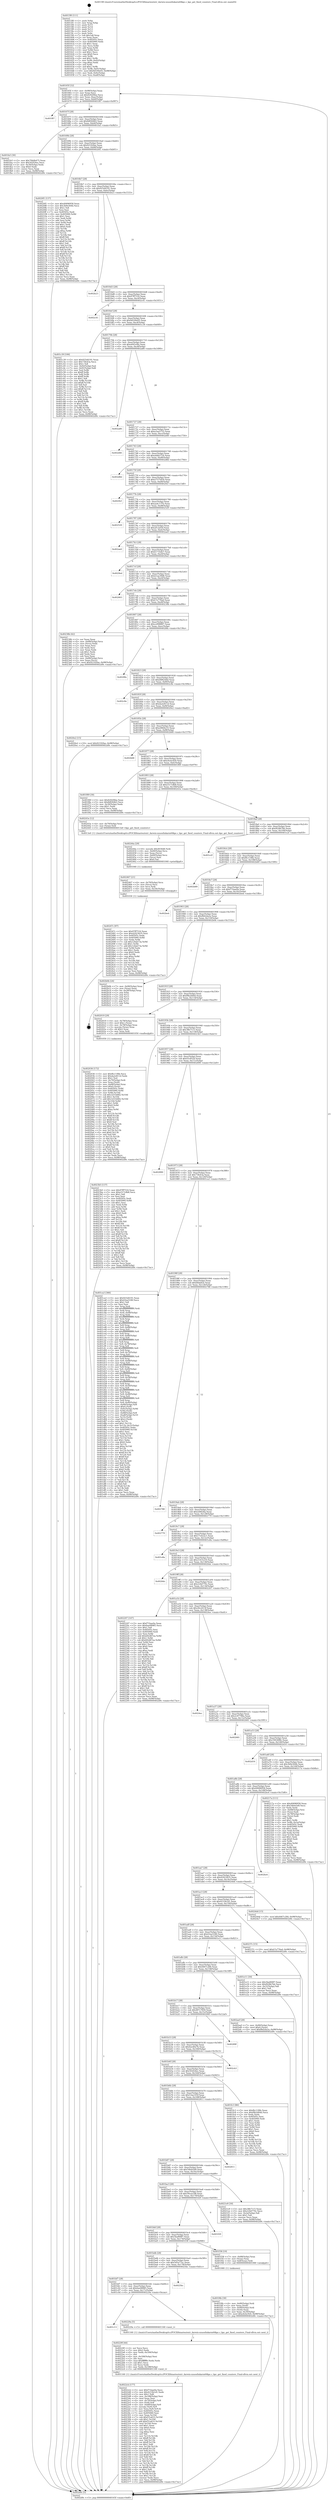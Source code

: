 digraph "0x4015f0" {
  label = "0x4015f0 (/mnt/c/Users/mathe/Desktop/tcc/POCII/binaries/extr_darwin-xnuosfmkarm64kpc.c_kpc_get_fixed_counters_Final-ollvm.out::main(0))"
  labelloc = "t"
  node[shape=record]

  Entry [label="",width=0.3,height=0.3,shape=circle,fillcolor=black,style=filled]
  "0x40165f" [label="{
     0x40165f [32]\l
     | [instrs]\l
     &nbsp;&nbsp;0x40165f \<+6\>: mov -0x98(%rbp),%eax\l
     &nbsp;&nbsp;0x401665 \<+2\>: mov %eax,%ecx\l
     &nbsp;&nbsp;0x401667 \<+6\>: sub $0x8292f4be,%ecx\l
     &nbsp;&nbsp;0x40166d \<+6\>: mov %eax,-0xac(%rbp)\l
     &nbsp;&nbsp;0x401673 \<+6\>: mov %ecx,-0xb0(%rbp)\l
     &nbsp;&nbsp;0x401679 \<+6\>: je 0000000000401f87 \<main+0x997\>\l
  }"]
  "0x401f87" [label="{
     0x401f87\l
  }", style=dashed]
  "0x40167f" [label="{
     0x40167f [28]\l
     | [instrs]\l
     &nbsp;&nbsp;0x40167f \<+5\>: jmp 0000000000401684 \<main+0x94\>\l
     &nbsp;&nbsp;0x401684 \<+6\>: mov -0xac(%rbp),%eax\l
     &nbsp;&nbsp;0x40168a \<+5\>: sub $0x8df264b5,%eax\l
     &nbsp;&nbsp;0x40168f \<+6\>: mov %eax,-0xb4(%rbp)\l
     &nbsp;&nbsp;0x401695 \<+6\>: je 0000000000401fa5 \<main+0x9b5\>\l
  }"]
  Exit [label="",width=0.3,height=0.3,shape=circle,fillcolor=black,style=filled,peripheries=2]
  "0x401fa5" [label="{
     0x401fa5 [30]\l
     | [instrs]\l
     &nbsp;&nbsp;0x401fa5 \<+5\>: mov $0x70b0b475,%eax\l
     &nbsp;&nbsp;0x401faa \<+5\>: mov $0x502f24ec,%ecx\l
     &nbsp;&nbsp;0x401faf \<+3\>: mov -0x30(%rbp),%edx\l
     &nbsp;&nbsp;0x401fb2 \<+3\>: cmp $0x0,%edx\l
     &nbsp;&nbsp;0x401fb5 \<+3\>: cmove %ecx,%eax\l
     &nbsp;&nbsp;0x401fb8 \<+6\>: mov %eax,-0x98(%rbp)\l
     &nbsp;&nbsp;0x401fbe \<+5\>: jmp 0000000000402d9c \<main+0x17ac\>\l
  }"]
  "0x40169b" [label="{
     0x40169b [28]\l
     | [instrs]\l
     &nbsp;&nbsp;0x40169b \<+5\>: jmp 00000000004016a0 \<main+0xb0\>\l
     &nbsp;&nbsp;0x4016a0 \<+6\>: mov -0xac(%rbp),%eax\l
     &nbsp;&nbsp;0x4016a6 \<+5\>: sub $0x92192fae,%eax\l
     &nbsp;&nbsp;0x4016ab \<+6\>: mov %eax,-0xb8(%rbp)\l
     &nbsp;&nbsp;0x4016b1 \<+6\>: je 00000000004020f1 \<main+0xb01\>\l
  }"]
  "0x40247c" [label="{
     0x40247c [97]\l
     | [instrs]\l
     &nbsp;&nbsp;0x40247c \<+5\>: mov $0x97ff7516,%eax\l
     &nbsp;&nbsp;0x402481 \<+5\>: mov $0x42023635,%esi\l
     &nbsp;&nbsp;0x402486 \<+7\>: mov 0x40505c,%edx\l
     &nbsp;&nbsp;0x40248d \<+8\>: mov 0x405060,%r8d\l
     &nbsp;&nbsp;0x402495 \<+3\>: mov %edx,%r9d\l
     &nbsp;&nbsp;0x402498 \<+7\>: sub $0x124ab73a,%r9d\l
     &nbsp;&nbsp;0x40249f \<+4\>: sub $0x1,%r9d\l
     &nbsp;&nbsp;0x4024a3 \<+7\>: add $0x124ab73a,%r9d\l
     &nbsp;&nbsp;0x4024aa \<+4\>: imul %r9d,%edx\l
     &nbsp;&nbsp;0x4024ae \<+3\>: and $0x1,%edx\l
     &nbsp;&nbsp;0x4024b1 \<+3\>: cmp $0x0,%edx\l
     &nbsp;&nbsp;0x4024b4 \<+4\>: sete %r10b\l
     &nbsp;&nbsp;0x4024b8 \<+4\>: cmp $0xa,%r8d\l
     &nbsp;&nbsp;0x4024bc \<+4\>: setl %r11b\l
     &nbsp;&nbsp;0x4024c0 \<+3\>: mov %r10b,%bl\l
     &nbsp;&nbsp;0x4024c3 \<+3\>: and %r11b,%bl\l
     &nbsp;&nbsp;0x4024c6 \<+3\>: xor %r11b,%r10b\l
     &nbsp;&nbsp;0x4024c9 \<+3\>: or %r10b,%bl\l
     &nbsp;&nbsp;0x4024cc \<+3\>: test $0x1,%bl\l
     &nbsp;&nbsp;0x4024cf \<+3\>: cmovne %esi,%eax\l
     &nbsp;&nbsp;0x4024d2 \<+6\>: mov %eax,-0x98(%rbp)\l
     &nbsp;&nbsp;0x4024d8 \<+5\>: jmp 0000000000402d9c \<main+0x17ac\>\l
  }"]
  "0x4020f1" [label="{
     0x4020f1 [137]\l
     | [instrs]\l
     &nbsp;&nbsp;0x4020f1 \<+5\>: mov $0x40696958,%eax\l
     &nbsp;&nbsp;0x4020f6 \<+5\>: mov $0x3b9e564b,%ecx\l
     &nbsp;&nbsp;0x4020fb \<+2\>: mov $0x1,%dl\l
     &nbsp;&nbsp;0x4020fd \<+2\>: xor %esi,%esi\l
     &nbsp;&nbsp;0x4020ff \<+7\>: mov 0x40505c,%edi\l
     &nbsp;&nbsp;0x402106 \<+8\>: mov 0x405060,%r8d\l
     &nbsp;&nbsp;0x40210e \<+3\>: sub $0x1,%esi\l
     &nbsp;&nbsp;0x402111 \<+3\>: mov %edi,%r9d\l
     &nbsp;&nbsp;0x402114 \<+3\>: add %esi,%r9d\l
     &nbsp;&nbsp;0x402117 \<+4\>: imul %r9d,%edi\l
     &nbsp;&nbsp;0x40211b \<+3\>: and $0x1,%edi\l
     &nbsp;&nbsp;0x40211e \<+3\>: cmp $0x0,%edi\l
     &nbsp;&nbsp;0x402121 \<+4\>: sete %r10b\l
     &nbsp;&nbsp;0x402125 \<+4\>: cmp $0xa,%r8d\l
     &nbsp;&nbsp;0x402129 \<+4\>: setl %r11b\l
     &nbsp;&nbsp;0x40212d \<+3\>: mov %r10b,%bl\l
     &nbsp;&nbsp;0x402130 \<+3\>: xor $0xff,%bl\l
     &nbsp;&nbsp;0x402133 \<+3\>: mov %r11b,%r14b\l
     &nbsp;&nbsp;0x402136 \<+4\>: xor $0xff,%r14b\l
     &nbsp;&nbsp;0x40213a \<+3\>: xor $0x1,%dl\l
     &nbsp;&nbsp;0x40213d \<+3\>: mov %bl,%r15b\l
     &nbsp;&nbsp;0x402140 \<+4\>: and $0xff,%r15b\l
     &nbsp;&nbsp;0x402144 \<+3\>: and %dl,%r10b\l
     &nbsp;&nbsp;0x402147 \<+3\>: mov %r14b,%r12b\l
     &nbsp;&nbsp;0x40214a \<+4\>: and $0xff,%r12b\l
     &nbsp;&nbsp;0x40214e \<+3\>: and %dl,%r11b\l
     &nbsp;&nbsp;0x402151 \<+3\>: or %r10b,%r15b\l
     &nbsp;&nbsp;0x402154 \<+3\>: or %r11b,%r12b\l
     &nbsp;&nbsp;0x402157 \<+3\>: xor %r12b,%r15b\l
     &nbsp;&nbsp;0x40215a \<+3\>: or %r14b,%bl\l
     &nbsp;&nbsp;0x40215d \<+3\>: xor $0xff,%bl\l
     &nbsp;&nbsp;0x402160 \<+3\>: or $0x1,%dl\l
     &nbsp;&nbsp;0x402163 \<+2\>: and %dl,%bl\l
     &nbsp;&nbsp;0x402165 \<+3\>: or %bl,%r15b\l
     &nbsp;&nbsp;0x402168 \<+4\>: test $0x1,%r15b\l
     &nbsp;&nbsp;0x40216c \<+3\>: cmovne %ecx,%eax\l
     &nbsp;&nbsp;0x40216f \<+6\>: mov %eax,-0x98(%rbp)\l
     &nbsp;&nbsp;0x402175 \<+5\>: jmp 0000000000402d9c \<main+0x17ac\>\l
  }"]
  "0x4016b7" [label="{
     0x4016b7 [28]\l
     | [instrs]\l
     &nbsp;&nbsp;0x4016b7 \<+5\>: jmp 00000000004016bc \<main+0xcc\>\l
     &nbsp;&nbsp;0x4016bc \<+6\>: mov -0xac(%rbp),%eax\l
     &nbsp;&nbsp;0x4016c2 \<+5\>: sub $0x925d4191,%eax\l
     &nbsp;&nbsp;0x4016c7 \<+6\>: mov %eax,-0xbc(%rbp)\l
     &nbsp;&nbsp;0x4016cd \<+6\>: je 0000000000402b23 \<main+0x1533\>\l
  }"]
  "0x402467" [label="{
     0x402467 [21]\l
     | [instrs]\l
     &nbsp;&nbsp;0x402467 \<+4\>: mov -0x70(%rbp),%rcx\l
     &nbsp;&nbsp;0x40246b \<+3\>: mov (%rcx),%rcx\l
     &nbsp;&nbsp;0x40246e \<+3\>: mov %rcx,%rdi\l
     &nbsp;&nbsp;0x402471 \<+6\>: mov %eax,-0x18c(%rbp)\l
     &nbsp;&nbsp;0x402477 \<+5\>: call 0000000000401030 \<free@plt\>\l
     | [calls]\l
     &nbsp;&nbsp;0x401030 \{1\} (unknown)\l
  }"]
  "0x402b23" [label="{
     0x402b23\l
  }", style=dashed]
  "0x4016d3" [label="{
     0x4016d3 [28]\l
     | [instrs]\l
     &nbsp;&nbsp;0x4016d3 \<+5\>: jmp 00000000004016d8 \<main+0xe8\>\l
     &nbsp;&nbsp;0x4016d8 \<+6\>: mov -0xac(%rbp),%eax\l
     &nbsp;&nbsp;0x4016de \<+5\>: sub $0x97ff7516,%eax\l
     &nbsp;&nbsp;0x4016e3 \<+6\>: mov %eax,-0xc0(%rbp)\l
     &nbsp;&nbsp;0x4016e9 \<+6\>: je 0000000000402c41 \<main+0x1651\>\l
  }"]
  "0x40244a" [label="{
     0x40244a [29]\l
     | [instrs]\l
     &nbsp;&nbsp;0x40244a \<+10\>: movabs $0x4030d6,%rdi\l
     &nbsp;&nbsp;0x402454 \<+4\>: mov -0x60(%rbp),%rcx\l
     &nbsp;&nbsp;0x402458 \<+2\>: mov %eax,(%rcx)\l
     &nbsp;&nbsp;0x40245a \<+4\>: mov -0x60(%rbp),%rcx\l
     &nbsp;&nbsp;0x40245e \<+2\>: mov (%rcx),%esi\l
     &nbsp;&nbsp;0x402460 \<+2\>: mov $0x0,%al\l
     &nbsp;&nbsp;0x402462 \<+5\>: call 0000000000401040 \<printf@plt\>\l
     | [calls]\l
     &nbsp;&nbsp;0x401040 \{1\} (unknown)\l
  }"]
  "0x402c41" [label="{
     0x402c41\l
  }", style=dashed]
  "0x4016ef" [label="{
     0x4016ef [28]\l
     | [instrs]\l
     &nbsp;&nbsp;0x4016ef \<+5\>: jmp 00000000004016f4 \<main+0x104\>\l
     &nbsp;&nbsp;0x4016f4 \<+6\>: mov -0xac(%rbp),%eax\l
     &nbsp;&nbsp;0x4016fa \<+5\>: sub $0x9d100e05,%eax\l
     &nbsp;&nbsp;0x4016ff \<+6\>: mov %eax,-0xc4(%rbp)\l
     &nbsp;&nbsp;0x401705 \<+6\>: je 0000000000401c39 \<main+0x649\>\l
  }"]
  "0x4022cb" [label="{
     0x4022cb [177]\l
     | [instrs]\l
     &nbsp;&nbsp;0x4022cb \<+5\>: mov $0xf71bae0a,%ecx\l
     &nbsp;&nbsp;0x4022d0 \<+5\>: mov $0x4233b1d1,%edx\l
     &nbsp;&nbsp;0x4022d5 \<+3\>: mov $0x1,%dil\l
     &nbsp;&nbsp;0x4022d8 \<+6\>: mov -0x188(%rbp),%esi\l
     &nbsp;&nbsp;0x4022de \<+3\>: imul %eax,%esi\l
     &nbsp;&nbsp;0x4022e1 \<+4\>: mov -0x70(%rbp),%r8\l
     &nbsp;&nbsp;0x4022e5 \<+3\>: mov (%r8),%r8\l
     &nbsp;&nbsp;0x4022e8 \<+4\>: mov -0x68(%rbp),%r9\l
     &nbsp;&nbsp;0x4022ec \<+3\>: movslq (%r9),%r9\l
     &nbsp;&nbsp;0x4022ef \<+4\>: mov %esi,(%r8,%r9,4)\l
     &nbsp;&nbsp;0x4022f3 \<+7\>: mov 0x40505c,%eax\l
     &nbsp;&nbsp;0x4022fa \<+7\>: mov 0x405060,%esi\l
     &nbsp;&nbsp;0x402301 \<+3\>: mov %eax,%r10d\l
     &nbsp;&nbsp;0x402304 \<+7\>: sub $0xf31a633,%r10d\l
     &nbsp;&nbsp;0x40230b \<+4\>: sub $0x1,%r10d\l
     &nbsp;&nbsp;0x40230f \<+7\>: add $0xf31a633,%r10d\l
     &nbsp;&nbsp;0x402316 \<+4\>: imul %r10d,%eax\l
     &nbsp;&nbsp;0x40231a \<+3\>: and $0x1,%eax\l
     &nbsp;&nbsp;0x40231d \<+3\>: cmp $0x0,%eax\l
     &nbsp;&nbsp;0x402320 \<+4\>: sete %r11b\l
     &nbsp;&nbsp;0x402324 \<+3\>: cmp $0xa,%esi\l
     &nbsp;&nbsp;0x402327 \<+3\>: setl %bl\l
     &nbsp;&nbsp;0x40232a \<+3\>: mov %r11b,%r14b\l
     &nbsp;&nbsp;0x40232d \<+4\>: xor $0xff,%r14b\l
     &nbsp;&nbsp;0x402331 \<+3\>: mov %bl,%r15b\l
     &nbsp;&nbsp;0x402334 \<+4\>: xor $0xff,%r15b\l
     &nbsp;&nbsp;0x402338 \<+4\>: xor $0x1,%dil\l
     &nbsp;&nbsp;0x40233c \<+3\>: mov %r14b,%r12b\l
     &nbsp;&nbsp;0x40233f \<+4\>: and $0xff,%r12b\l
     &nbsp;&nbsp;0x402343 \<+3\>: and %dil,%r11b\l
     &nbsp;&nbsp;0x402346 \<+3\>: mov %r15b,%r13b\l
     &nbsp;&nbsp;0x402349 \<+4\>: and $0xff,%r13b\l
     &nbsp;&nbsp;0x40234d \<+3\>: and %dil,%bl\l
     &nbsp;&nbsp;0x402350 \<+3\>: or %r11b,%r12b\l
     &nbsp;&nbsp;0x402353 \<+3\>: or %bl,%r13b\l
     &nbsp;&nbsp;0x402356 \<+3\>: xor %r13b,%r12b\l
     &nbsp;&nbsp;0x402359 \<+3\>: or %r15b,%r14b\l
     &nbsp;&nbsp;0x40235c \<+4\>: xor $0xff,%r14b\l
     &nbsp;&nbsp;0x402360 \<+4\>: or $0x1,%dil\l
     &nbsp;&nbsp;0x402364 \<+3\>: and %dil,%r14b\l
     &nbsp;&nbsp;0x402367 \<+3\>: or %r14b,%r12b\l
     &nbsp;&nbsp;0x40236a \<+4\>: test $0x1,%r12b\l
     &nbsp;&nbsp;0x40236e \<+3\>: cmovne %edx,%ecx\l
     &nbsp;&nbsp;0x402371 \<+6\>: mov %ecx,-0x98(%rbp)\l
     &nbsp;&nbsp;0x402377 \<+5\>: jmp 0000000000402d9c \<main+0x17ac\>\l
  }"]
  "0x401c39" [label="{
     0x401c39 [106]\l
     | [instrs]\l
     &nbsp;&nbsp;0x401c39 \<+5\>: mov $0x925d4191,%eax\l
     &nbsp;&nbsp;0x401c3e \<+5\>: mov $0x73fe43a,%ecx\l
     &nbsp;&nbsp;0x401c43 \<+2\>: mov $0x1,%dl\l
     &nbsp;&nbsp;0x401c45 \<+7\>: mov -0x92(%rbp),%sil\l
     &nbsp;&nbsp;0x401c4c \<+7\>: mov -0x91(%rbp),%dil\l
     &nbsp;&nbsp;0x401c53 \<+3\>: mov %sil,%r8b\l
     &nbsp;&nbsp;0x401c56 \<+4\>: xor $0xff,%r8b\l
     &nbsp;&nbsp;0x401c5a \<+3\>: mov %dil,%r9b\l
     &nbsp;&nbsp;0x401c5d \<+4\>: xor $0xff,%r9b\l
     &nbsp;&nbsp;0x401c61 \<+3\>: xor $0x1,%dl\l
     &nbsp;&nbsp;0x401c64 \<+3\>: mov %r8b,%r10b\l
     &nbsp;&nbsp;0x401c67 \<+4\>: and $0xff,%r10b\l
     &nbsp;&nbsp;0x401c6b \<+3\>: and %dl,%sil\l
     &nbsp;&nbsp;0x401c6e \<+3\>: mov %r9b,%r11b\l
     &nbsp;&nbsp;0x401c71 \<+4\>: and $0xff,%r11b\l
     &nbsp;&nbsp;0x401c75 \<+3\>: and %dl,%dil\l
     &nbsp;&nbsp;0x401c78 \<+3\>: or %sil,%r10b\l
     &nbsp;&nbsp;0x401c7b \<+3\>: or %dil,%r11b\l
     &nbsp;&nbsp;0x401c7e \<+3\>: xor %r11b,%r10b\l
     &nbsp;&nbsp;0x401c81 \<+3\>: or %r9b,%r8b\l
     &nbsp;&nbsp;0x401c84 \<+4\>: xor $0xff,%r8b\l
     &nbsp;&nbsp;0x401c88 \<+3\>: or $0x1,%dl\l
     &nbsp;&nbsp;0x401c8b \<+3\>: and %dl,%r8b\l
     &nbsp;&nbsp;0x401c8e \<+3\>: or %r8b,%r10b\l
     &nbsp;&nbsp;0x401c91 \<+4\>: test $0x1,%r10b\l
     &nbsp;&nbsp;0x401c95 \<+3\>: cmovne %ecx,%eax\l
     &nbsp;&nbsp;0x401c98 \<+6\>: mov %eax,-0x98(%rbp)\l
     &nbsp;&nbsp;0x401c9e \<+5\>: jmp 0000000000402d9c \<main+0x17ac\>\l
  }"]
  "0x40170b" [label="{
     0x40170b [28]\l
     | [instrs]\l
     &nbsp;&nbsp;0x40170b \<+5\>: jmp 0000000000401710 \<main+0x120\>\l
     &nbsp;&nbsp;0x401710 \<+6\>: mov -0xac(%rbp),%eax\l
     &nbsp;&nbsp;0x401716 \<+5\>: sub $0xa045c0fa,%eax\l
     &nbsp;&nbsp;0x40171b \<+6\>: mov %eax,-0xc8(%rbp)\l
     &nbsp;&nbsp;0x401721 \<+6\>: je 0000000000402a80 \<main+0x1490\>\l
  }"]
  "0x402d9c" [label="{
     0x402d9c [5]\l
     | [instrs]\l
     &nbsp;&nbsp;0x402d9c \<+5\>: jmp 000000000040165f \<main+0x6f\>\l
  }"]
  "0x4015f0" [label="{
     0x4015f0 [111]\l
     | [instrs]\l
     &nbsp;&nbsp;0x4015f0 \<+1\>: push %rbp\l
     &nbsp;&nbsp;0x4015f1 \<+3\>: mov %rsp,%rbp\l
     &nbsp;&nbsp;0x4015f4 \<+2\>: push %r15\l
     &nbsp;&nbsp;0x4015f6 \<+2\>: push %r14\l
     &nbsp;&nbsp;0x4015f8 \<+2\>: push %r13\l
     &nbsp;&nbsp;0x4015fa \<+2\>: push %r12\l
     &nbsp;&nbsp;0x4015fc \<+1\>: push %rbx\l
     &nbsp;&nbsp;0x4015fd \<+7\>: sub $0x1a8,%rsp\l
     &nbsp;&nbsp;0x401604 \<+2\>: xor %eax,%eax\l
     &nbsp;&nbsp;0x401606 \<+7\>: mov 0x40505c,%ecx\l
     &nbsp;&nbsp;0x40160d \<+7\>: mov 0x405060,%edx\l
     &nbsp;&nbsp;0x401614 \<+3\>: sub $0x1,%eax\l
     &nbsp;&nbsp;0x401617 \<+3\>: mov %ecx,%r8d\l
     &nbsp;&nbsp;0x40161a \<+3\>: add %eax,%r8d\l
     &nbsp;&nbsp;0x40161d \<+4\>: imul %r8d,%ecx\l
     &nbsp;&nbsp;0x401621 \<+3\>: and $0x1,%ecx\l
     &nbsp;&nbsp;0x401624 \<+3\>: cmp $0x0,%ecx\l
     &nbsp;&nbsp;0x401627 \<+4\>: sete %r9b\l
     &nbsp;&nbsp;0x40162b \<+4\>: and $0x1,%r9b\l
     &nbsp;&nbsp;0x40162f \<+7\>: mov %r9b,-0x92(%rbp)\l
     &nbsp;&nbsp;0x401636 \<+3\>: cmp $0xa,%edx\l
     &nbsp;&nbsp;0x401639 \<+4\>: setl %r9b\l
     &nbsp;&nbsp;0x40163d \<+4\>: and $0x1,%r9b\l
     &nbsp;&nbsp;0x401641 \<+7\>: mov %r9b,-0x91(%rbp)\l
     &nbsp;&nbsp;0x401648 \<+10\>: movl $0x9d100e05,-0x98(%rbp)\l
     &nbsp;&nbsp;0x401652 \<+6\>: mov %edi,-0x9c(%rbp)\l
     &nbsp;&nbsp;0x401658 \<+7\>: mov %rsi,-0xa8(%rbp)\l
  }"]
  "0x40229f" [label="{
     0x40229f [44]\l
     | [instrs]\l
     &nbsp;&nbsp;0x40229f \<+2\>: xor %ecx,%ecx\l
     &nbsp;&nbsp;0x4022a1 \<+5\>: mov $0x2,%edx\l
     &nbsp;&nbsp;0x4022a6 \<+6\>: mov %edx,-0x184(%rbp)\l
     &nbsp;&nbsp;0x4022ac \<+1\>: cltd\l
     &nbsp;&nbsp;0x4022ad \<+6\>: mov -0x184(%rbp),%esi\l
     &nbsp;&nbsp;0x4022b3 \<+2\>: idiv %esi\l
     &nbsp;&nbsp;0x4022b5 \<+6\>: imul $0xfffffffe,%edx,%edx\l
     &nbsp;&nbsp;0x4022bb \<+3\>: sub $0x1,%ecx\l
     &nbsp;&nbsp;0x4022be \<+2\>: sub %ecx,%edx\l
     &nbsp;&nbsp;0x4022c0 \<+6\>: mov %edx,-0x188(%rbp)\l
     &nbsp;&nbsp;0x4022c6 \<+5\>: call 0000000000401160 \<next_i\>\l
     | [calls]\l
     &nbsp;&nbsp;0x401160 \{1\} (/mnt/c/Users/mathe/Desktop/tcc/POCII/binaries/extr_darwin-xnuosfmkarm64kpc.c_kpc_get_fixed_counters_Final-ollvm.out::next_i)\l
  }"]
  "0x402a80" [label="{
     0x402a80\l
  }", style=dashed]
  "0x401727" [label="{
     0x401727 [28]\l
     | [instrs]\l
     &nbsp;&nbsp;0x401727 \<+5\>: jmp 000000000040172c \<main+0x13c\>\l
     &nbsp;&nbsp;0x40172c \<+6\>: mov -0xac(%rbp),%eax\l
     &nbsp;&nbsp;0x401732 \<+5\>: sub $0xa3aa5755,%eax\l
     &nbsp;&nbsp;0x401737 \<+6\>: mov %eax,-0xcc(%rbp)\l
     &nbsp;&nbsp;0x40173d \<+6\>: je 0000000000402d40 \<main+0x1750\>\l
  }"]
  "0x401c13" [label="{
     0x401c13\l
  }", style=dashed]
  "0x402d40" [label="{
     0x402d40\l
  }", style=dashed]
  "0x401743" [label="{
     0x401743 [28]\l
     | [instrs]\l
     &nbsp;&nbsp;0x401743 \<+5\>: jmp 0000000000401748 \<main+0x158\>\l
     &nbsp;&nbsp;0x401748 \<+6\>: mov -0xac(%rbp),%eax\l
     &nbsp;&nbsp;0x40174e \<+5\>: sub $0xa4db2724,%eax\l
     &nbsp;&nbsp;0x401753 \<+6\>: mov %eax,-0xd0(%rbp)\l
     &nbsp;&nbsp;0x401759 \<+6\>: je 0000000000402d8d \<main+0x179d\>\l
  }"]
  "0x40229a" [label="{
     0x40229a [5]\l
     | [instrs]\l
     &nbsp;&nbsp;0x40229a \<+5\>: call 0000000000401160 \<next_i\>\l
     | [calls]\l
     &nbsp;&nbsp;0x401160 \{1\} (/mnt/c/Users/mathe/Desktop/tcc/POCII/binaries/extr_darwin-xnuosfmkarm64kpc.c_kpc_get_fixed_counters_Final-ollvm.out::next_i)\l
  }"]
  "0x402d8d" [label="{
     0x402d8d\l
  }", style=dashed]
  "0x40175f" [label="{
     0x40175f [28]\l
     | [instrs]\l
     &nbsp;&nbsp;0x40175f \<+5\>: jmp 0000000000401764 \<main+0x174\>\l
     &nbsp;&nbsp;0x401764 \<+6\>: mov -0xac(%rbp),%eax\l
     &nbsp;&nbsp;0x40176a \<+5\>: sub $0xa7575d54,%eax\l
     &nbsp;&nbsp;0x40176f \<+6\>: mov %eax,-0xd4(%rbp)\l
     &nbsp;&nbsp;0x401775 \<+6\>: je 00000000004029cf \<main+0x13df\>\l
  }"]
  "0x401bf7" [label="{
     0x401bf7 [28]\l
     | [instrs]\l
     &nbsp;&nbsp;0x401bf7 \<+5\>: jmp 0000000000401bfc \<main+0x60c\>\l
     &nbsp;&nbsp;0x401bfc \<+6\>: mov -0xac(%rbp),%eax\l
     &nbsp;&nbsp;0x401c02 \<+5\>: sub $0x6ae08985,%eax\l
     &nbsp;&nbsp;0x401c07 \<+6\>: mov %eax,-0x17c(%rbp)\l
     &nbsp;&nbsp;0x401c0d \<+6\>: je 000000000040229a \<main+0xcaa\>\l
  }"]
  "0x4029cf" [label="{
     0x4029cf\l
  }", style=dashed]
  "0x40177b" [label="{
     0x40177b [28]\l
     | [instrs]\l
     &nbsp;&nbsp;0x40177b \<+5\>: jmp 0000000000401780 \<main+0x190\>\l
     &nbsp;&nbsp;0x401780 \<+6\>: mov -0xac(%rbp),%eax\l
     &nbsp;&nbsp;0x401786 \<+5\>: sub $0xaa4c137b,%eax\l
     &nbsp;&nbsp;0x40178b \<+6\>: mov %eax,-0xd8(%rbp)\l
     &nbsp;&nbsp;0x401791 \<+6\>: je 0000000000402529 \<main+0xf39\>\l
  }"]
  "0x4025bc" [label="{
     0x4025bc\l
  }", style=dashed]
  "0x402529" [label="{
     0x402529\l
  }", style=dashed]
  "0x401797" [label="{
     0x401797 [28]\l
     | [instrs]\l
     &nbsp;&nbsp;0x401797 \<+5\>: jmp 000000000040179c \<main+0x1ac\>\l
     &nbsp;&nbsp;0x40179c \<+6\>: mov -0xac(%rbp),%eax\l
     &nbsp;&nbsp;0x4017a2 \<+5\>: sub $0xaf12af3d,%eax\l
     &nbsp;&nbsp;0x4017a7 \<+6\>: mov %eax,-0xdc(%rbp)\l
     &nbsp;&nbsp;0x4017ad \<+6\>: je 0000000000402ae0 \<main+0x14f0\>\l
  }"]
  "0x402036" [label="{
     0x402036 [172]\l
     | [instrs]\l
     &nbsp;&nbsp;0x402036 \<+5\>: mov $0xf6c11f6b,%ecx\l
     &nbsp;&nbsp;0x40203b \<+5\>: mov $0xda2e811d,%edx\l
     &nbsp;&nbsp;0x402040 \<+3\>: mov $0x1,%sil\l
     &nbsp;&nbsp;0x402043 \<+4\>: mov -0x70(%rbp),%rdi\l
     &nbsp;&nbsp;0x402047 \<+3\>: mov %rax,(%rdi)\l
     &nbsp;&nbsp;0x40204a \<+4\>: mov -0x68(%rbp),%rax\l
     &nbsp;&nbsp;0x40204e \<+6\>: movl $0x0,(%rax)\l
     &nbsp;&nbsp;0x402054 \<+8\>: mov 0x40505c,%r8d\l
     &nbsp;&nbsp;0x40205c \<+8\>: mov 0x405060,%r9d\l
     &nbsp;&nbsp;0x402064 \<+3\>: mov %r8d,%r10d\l
     &nbsp;&nbsp;0x402067 \<+7\>: sub $0x1d31b682,%r10d\l
     &nbsp;&nbsp;0x40206e \<+4\>: sub $0x1,%r10d\l
     &nbsp;&nbsp;0x402072 \<+7\>: add $0x1d31b682,%r10d\l
     &nbsp;&nbsp;0x402079 \<+4\>: imul %r10d,%r8d\l
     &nbsp;&nbsp;0x40207d \<+4\>: and $0x1,%r8d\l
     &nbsp;&nbsp;0x402081 \<+4\>: cmp $0x0,%r8d\l
     &nbsp;&nbsp;0x402085 \<+4\>: sete %r11b\l
     &nbsp;&nbsp;0x402089 \<+4\>: cmp $0xa,%r9d\l
     &nbsp;&nbsp;0x40208d \<+3\>: setl %bl\l
     &nbsp;&nbsp;0x402090 \<+3\>: mov %r11b,%r14b\l
     &nbsp;&nbsp;0x402093 \<+4\>: xor $0xff,%r14b\l
     &nbsp;&nbsp;0x402097 \<+3\>: mov %bl,%r15b\l
     &nbsp;&nbsp;0x40209a \<+4\>: xor $0xff,%r15b\l
     &nbsp;&nbsp;0x40209e \<+4\>: xor $0x0,%sil\l
     &nbsp;&nbsp;0x4020a2 \<+3\>: mov %r14b,%r12b\l
     &nbsp;&nbsp;0x4020a5 \<+4\>: and $0x0,%r12b\l
     &nbsp;&nbsp;0x4020a9 \<+3\>: and %sil,%r11b\l
     &nbsp;&nbsp;0x4020ac \<+3\>: mov %r15b,%r13b\l
     &nbsp;&nbsp;0x4020af \<+4\>: and $0x0,%r13b\l
     &nbsp;&nbsp;0x4020b3 \<+3\>: and %sil,%bl\l
     &nbsp;&nbsp;0x4020b6 \<+3\>: or %r11b,%r12b\l
     &nbsp;&nbsp;0x4020b9 \<+3\>: or %bl,%r13b\l
     &nbsp;&nbsp;0x4020bc \<+3\>: xor %r13b,%r12b\l
     &nbsp;&nbsp;0x4020bf \<+3\>: or %r15b,%r14b\l
     &nbsp;&nbsp;0x4020c2 \<+4\>: xor $0xff,%r14b\l
     &nbsp;&nbsp;0x4020c6 \<+4\>: or $0x0,%sil\l
     &nbsp;&nbsp;0x4020ca \<+3\>: and %sil,%r14b\l
     &nbsp;&nbsp;0x4020cd \<+3\>: or %r14b,%r12b\l
     &nbsp;&nbsp;0x4020d0 \<+4\>: test $0x1,%r12b\l
     &nbsp;&nbsp;0x4020d4 \<+3\>: cmovne %edx,%ecx\l
     &nbsp;&nbsp;0x4020d7 \<+6\>: mov %ecx,-0x98(%rbp)\l
     &nbsp;&nbsp;0x4020dd \<+5\>: jmp 0000000000402d9c \<main+0x17ac\>\l
  }"]
  "0x402ae0" [label="{
     0x402ae0\l
  }", style=dashed]
  "0x4017b3" [label="{
     0x4017b3 [28]\l
     | [instrs]\l
     &nbsp;&nbsp;0x4017b3 \<+5\>: jmp 00000000004017b8 \<main+0x1c8\>\l
     &nbsp;&nbsp;0x4017b8 \<+6\>: mov -0xac(%rbp),%eax\l
     &nbsp;&nbsp;0x4017be \<+5\>: sub $0xb171bde7,%eax\l
     &nbsp;&nbsp;0x4017c3 \<+6\>: mov %eax,-0xe0(%rbp)\l
     &nbsp;&nbsp;0x4017c9 \<+6\>: je 00000000004029ed \<main+0x13fd\>\l
  }"]
  "0x401f4b" [label="{
     0x401f4b [30]\l
     | [instrs]\l
     &nbsp;&nbsp;0x401f4b \<+4\>: mov -0x80(%rbp),%rdi\l
     &nbsp;&nbsp;0x401f4f \<+2\>: mov %eax,(%rdi)\l
     &nbsp;&nbsp;0x401f51 \<+4\>: mov -0x80(%rbp),%rdi\l
     &nbsp;&nbsp;0x401f55 \<+2\>: mov (%rdi),%eax\l
     &nbsp;&nbsp;0x401f57 \<+3\>: mov %eax,-0x30(%rbp)\l
     &nbsp;&nbsp;0x401f5a \<+10\>: movl $0xe4cbc920,-0x98(%rbp)\l
     &nbsp;&nbsp;0x401f64 \<+5\>: jmp 0000000000402d9c \<main+0x17ac\>\l
  }"]
  "0x4029ed" [label="{
     0x4029ed\l
  }", style=dashed]
  "0x4017cf" [label="{
     0x4017cf [28]\l
     | [instrs]\l
     &nbsp;&nbsp;0x4017cf \<+5\>: jmp 00000000004017d4 \<main+0x1e4\>\l
     &nbsp;&nbsp;0x4017d4 \<+6\>: mov -0xac(%rbp),%eax\l
     &nbsp;&nbsp;0x4017da \<+5\>: sub $0xb1aa39d6,%eax\l
     &nbsp;&nbsp;0x4017df \<+6\>: mov %eax,-0xe4(%rbp)\l
     &nbsp;&nbsp;0x4017e5 \<+6\>: je 0000000000402663 \<main+0x1073\>\l
  }"]
  "0x401bdb" [label="{
     0x401bdb [28]\l
     | [instrs]\l
     &nbsp;&nbsp;0x401bdb \<+5\>: jmp 0000000000401be0 \<main+0x5f0\>\l
     &nbsp;&nbsp;0x401be0 \<+6\>: mov -0xac(%rbp),%eax\l
     &nbsp;&nbsp;0x401be6 \<+5\>: sub $0x5d5a77ec,%eax\l
     &nbsp;&nbsp;0x401beb \<+6\>: mov %eax,-0x178(%rbp)\l
     &nbsp;&nbsp;0x401bf1 \<+6\>: je 00000000004025bc \<main+0xfcc\>\l
  }"]
  "0x402663" [label="{
     0x402663\l
  }", style=dashed]
  "0x4017eb" [label="{
     0x4017eb [28]\l
     | [instrs]\l
     &nbsp;&nbsp;0x4017eb \<+5\>: jmp 00000000004017f0 \<main+0x200\>\l
     &nbsp;&nbsp;0x4017f0 \<+6\>: mov -0xac(%rbp),%eax\l
     &nbsp;&nbsp;0x4017f6 \<+5\>: sub $0xb7a776ad,%eax\l
     &nbsp;&nbsp;0x4017fb \<+6\>: mov %eax,-0xe8(%rbp)\l
     &nbsp;&nbsp;0x401801 \<+6\>: je 000000000040238b \<main+0xd9b\>\l
  }"]
  "0x401f38" [label="{
     0x401f38 [19]\l
     | [instrs]\l
     &nbsp;&nbsp;0x401f38 \<+7\>: mov -0x88(%rbp),%rax\l
     &nbsp;&nbsp;0x401f3f \<+3\>: mov (%rax),%rax\l
     &nbsp;&nbsp;0x401f42 \<+4\>: mov 0x8(%rax),%rdi\l
     &nbsp;&nbsp;0x401f46 \<+5\>: call 0000000000401060 \<atoi@plt\>\l
     | [calls]\l
     &nbsp;&nbsp;0x401060 \{1\} (unknown)\l
  }"]
  "0x40238b" [label="{
     0x40238b [42]\l
     | [instrs]\l
     &nbsp;&nbsp;0x40238b \<+2\>: xor %eax,%eax\l
     &nbsp;&nbsp;0x40238d \<+4\>: mov -0x68(%rbp),%rcx\l
     &nbsp;&nbsp;0x402391 \<+2\>: mov (%rcx),%edx\l
     &nbsp;&nbsp;0x402393 \<+2\>: mov %eax,%esi\l
     &nbsp;&nbsp;0x402395 \<+2\>: sub %edx,%esi\l
     &nbsp;&nbsp;0x402397 \<+2\>: mov %eax,%edx\l
     &nbsp;&nbsp;0x402399 \<+3\>: sub $0x1,%edx\l
     &nbsp;&nbsp;0x40239c \<+2\>: add %edx,%esi\l
     &nbsp;&nbsp;0x40239e \<+2\>: sub %esi,%eax\l
     &nbsp;&nbsp;0x4023a0 \<+4\>: mov -0x68(%rbp),%rcx\l
     &nbsp;&nbsp;0x4023a4 \<+2\>: mov %eax,(%rcx)\l
     &nbsp;&nbsp;0x4023a6 \<+10\>: movl $0x92192fae,-0x98(%rbp)\l
     &nbsp;&nbsp;0x4023b0 \<+5\>: jmp 0000000000402d9c \<main+0x17ac\>\l
  }"]
  "0x401807" [label="{
     0x401807 [28]\l
     | [instrs]\l
     &nbsp;&nbsp;0x401807 \<+5\>: jmp 000000000040180c \<main+0x21c\>\l
     &nbsp;&nbsp;0x40180c \<+6\>: mov -0xac(%rbp),%eax\l
     &nbsp;&nbsp;0x401812 \<+5\>: sub $0xce998887,%eax\l
     &nbsp;&nbsp;0x401817 \<+6\>: mov %eax,-0xec(%rbp)\l
     &nbsp;&nbsp;0x40181d \<+6\>: je 00000000004028fa \<main+0x130a\>\l
  }"]
  "0x401bbf" [label="{
     0x401bbf [28]\l
     | [instrs]\l
     &nbsp;&nbsp;0x401bbf \<+5\>: jmp 0000000000401bc4 \<main+0x5d4\>\l
     &nbsp;&nbsp;0x401bc4 \<+6\>: mov -0xac(%rbp),%eax\l
     &nbsp;&nbsp;0x401bca \<+5\>: sub $0x5ba909f7,%eax\l
     &nbsp;&nbsp;0x401bcf \<+6\>: mov %eax,-0x174(%rbp)\l
     &nbsp;&nbsp;0x401bd5 \<+6\>: je 0000000000401f38 \<main+0x948\>\l
  }"]
  "0x4028fa" [label="{
     0x4028fa\l
  }", style=dashed]
  "0x401823" [label="{
     0x401823 [28]\l
     | [instrs]\l
     &nbsp;&nbsp;0x401823 \<+5\>: jmp 0000000000401828 \<main+0x238\>\l
     &nbsp;&nbsp;0x401828 \<+6\>: mov -0xac(%rbp),%eax\l
     &nbsp;&nbsp;0x40182e \<+5\>: sub $0xd4f6244d,%eax\l
     &nbsp;&nbsp;0x401833 \<+6\>: mov %eax,-0xf0(%rbp)\l
     &nbsp;&nbsp;0x401839 \<+6\>: je 0000000000402c8e \<main+0x169e\>\l
  }"]
  "0x401f29" [label="{
     0x401f29\l
  }", style=dashed]
  "0x402c8e" [label="{
     0x402c8e\l
  }", style=dashed]
  "0x40183f" [label="{
     0x40183f [28]\l
     | [instrs]\l
     &nbsp;&nbsp;0x40183f \<+5\>: jmp 0000000000401844 \<main+0x254\>\l
     &nbsp;&nbsp;0x401844 \<+6\>: mov -0xac(%rbp),%eax\l
     &nbsp;&nbsp;0x40184a \<+5\>: sub $0xda2e811d,%eax\l
     &nbsp;&nbsp;0x40184f \<+6\>: mov %eax,-0xf4(%rbp)\l
     &nbsp;&nbsp;0x401855 \<+6\>: je 00000000004020e2 \<main+0xaf2\>\l
  }"]
  "0x401ba3" [label="{
     0x401ba3 [28]\l
     | [instrs]\l
     &nbsp;&nbsp;0x401ba3 \<+5\>: jmp 0000000000401ba8 \<main+0x5b8\>\l
     &nbsp;&nbsp;0x401ba8 \<+6\>: mov -0xac(%rbp),%eax\l
     &nbsp;&nbsp;0x401bae \<+5\>: sub $0x59cea198,%eax\l
     &nbsp;&nbsp;0x401bb3 \<+6\>: mov %eax,-0x170(%rbp)\l
     &nbsp;&nbsp;0x401bb9 \<+6\>: je 0000000000401f29 \<main+0x939\>\l
  }"]
  "0x4020e2" [label="{
     0x4020e2 [15]\l
     | [instrs]\l
     &nbsp;&nbsp;0x4020e2 \<+10\>: movl $0x92192fae,-0x98(%rbp)\l
     &nbsp;&nbsp;0x4020ec \<+5\>: jmp 0000000000402d9c \<main+0x17ac\>\l
  }"]
  "0x40185b" [label="{
     0x40185b [28]\l
     | [instrs]\l
     &nbsp;&nbsp;0x40185b \<+5\>: jmp 0000000000401860 \<main+0x270\>\l
     &nbsp;&nbsp;0x401860 \<+6\>: mov -0xac(%rbp),%eax\l
     &nbsp;&nbsp;0x401866 \<+5\>: sub $0xe0664c55,%eax\l
     &nbsp;&nbsp;0x40186b \<+6\>: mov %eax,-0xf8(%rbp)\l
     &nbsp;&nbsp;0x401871 \<+6\>: je 0000000000402b68 \<main+0x1578\>\l
  }"]
  "0x4021e9" [label="{
     0x4021e9 [30]\l
     | [instrs]\l
     &nbsp;&nbsp;0x4021e9 \<+5\>: mov $0x38b7115,%eax\l
     &nbsp;&nbsp;0x4021ee \<+5\>: mov $0x224d770c,%ecx\l
     &nbsp;&nbsp;0x4021f3 \<+3\>: mov -0x2a(%rbp),%dl\l
     &nbsp;&nbsp;0x4021f6 \<+3\>: test $0x1,%dl\l
     &nbsp;&nbsp;0x4021f9 \<+3\>: cmovne %ecx,%eax\l
     &nbsp;&nbsp;0x4021fc \<+6\>: mov %eax,-0x98(%rbp)\l
     &nbsp;&nbsp;0x402202 \<+5\>: jmp 0000000000402d9c \<main+0x17ac\>\l
  }"]
  "0x402b68" [label="{
     0x402b68\l
  }", style=dashed]
  "0x401877" [label="{
     0x401877 [28]\l
     | [instrs]\l
     &nbsp;&nbsp;0x401877 \<+5\>: jmp 000000000040187c \<main+0x28c\>\l
     &nbsp;&nbsp;0x40187c \<+6\>: mov -0xac(%rbp),%eax\l
     &nbsp;&nbsp;0x401882 \<+5\>: sub $0xe4cbc920,%eax\l
     &nbsp;&nbsp;0x401887 \<+6\>: mov %eax,-0xfc(%rbp)\l
     &nbsp;&nbsp;0x40188d \<+6\>: je 0000000000401f69 \<main+0x979\>\l
  }"]
  "0x401b87" [label="{
     0x401b87 [28]\l
     | [instrs]\l
     &nbsp;&nbsp;0x401b87 \<+5\>: jmp 0000000000401b8c \<main+0x59c\>\l
     &nbsp;&nbsp;0x401b8c \<+6\>: mov -0xac(%rbp),%eax\l
     &nbsp;&nbsp;0x401b92 \<+5\>: sub $0x54feb5d9,%eax\l
     &nbsp;&nbsp;0x401b97 \<+6\>: mov %eax,-0x16c(%rbp)\l
     &nbsp;&nbsp;0x401b9d \<+6\>: je 00000000004021e9 \<main+0xbf9\>\l
  }"]
  "0x401f69" [label="{
     0x401f69 [30]\l
     | [instrs]\l
     &nbsp;&nbsp;0x401f69 \<+5\>: mov $0x8292f4be,%eax\l
     &nbsp;&nbsp;0x401f6e \<+5\>: mov $0x8df264b5,%ecx\l
     &nbsp;&nbsp;0x401f73 \<+3\>: mov -0x30(%rbp),%edx\l
     &nbsp;&nbsp;0x401f76 \<+3\>: cmp $0x1,%edx\l
     &nbsp;&nbsp;0x401f79 \<+3\>: cmovl %ecx,%eax\l
     &nbsp;&nbsp;0x401f7c \<+6\>: mov %eax,-0x98(%rbp)\l
     &nbsp;&nbsp;0x401f82 \<+5\>: jmp 0000000000402d9c \<main+0x17ac\>\l
  }"]
  "0x401893" [label="{
     0x401893 [28]\l
     | [instrs]\l
     &nbsp;&nbsp;0x401893 \<+5\>: jmp 0000000000401898 \<main+0x2a8\>\l
     &nbsp;&nbsp;0x401898 \<+6\>: mov -0xac(%rbp),%eax\l
     &nbsp;&nbsp;0x40189e \<+5\>: sub $0xe517c8b8,%eax\l
     &nbsp;&nbsp;0x4018a3 \<+6\>: mov %eax,-0x100(%rbp)\l
     &nbsp;&nbsp;0x4018a9 \<+6\>: je 000000000040243e \<main+0xe4e\>\l
  }"]
  "0x402811" [label="{
     0x402811\l
  }", style=dashed]
  "0x40243e" [label="{
     0x40243e [12]\l
     | [instrs]\l
     &nbsp;&nbsp;0x40243e \<+4\>: mov -0x70(%rbp),%rax\l
     &nbsp;&nbsp;0x402442 \<+3\>: mov (%rax),%rdi\l
     &nbsp;&nbsp;0x402445 \<+5\>: call 00000000004013e0 \<kpc_get_fixed_counters\>\l
     | [calls]\l
     &nbsp;&nbsp;0x4013e0 \{1\} (/mnt/c/Users/mathe/Desktop/tcc/POCII/binaries/extr_darwin-xnuosfmkarm64kpc.c_kpc_get_fixed_counters_Final-ollvm.out::kpc_get_fixed_counters)\l
  }"]
  "0x4018af" [label="{
     0x4018af [28]\l
     | [instrs]\l
     &nbsp;&nbsp;0x4018af \<+5\>: jmp 00000000004018b4 \<main+0x2c4\>\l
     &nbsp;&nbsp;0x4018b4 \<+6\>: mov -0xac(%rbp),%eax\l
     &nbsp;&nbsp;0x4018ba \<+5\>: sub $0xf428b7bb,%eax\l
     &nbsp;&nbsp;0x4018bf \<+6\>: mov %eax,-0x104(%rbp)\l
     &nbsp;&nbsp;0x4018c5 \<+6\>: je 0000000000401e2f \<main+0x83f\>\l
  }"]
  "0x401b6b" [label="{
     0x401b6b [28]\l
     | [instrs]\l
     &nbsp;&nbsp;0x401b6b \<+5\>: jmp 0000000000401b70 \<main+0x580\>\l
     &nbsp;&nbsp;0x401b70 \<+6\>: mov -0xac(%rbp),%eax\l
     &nbsp;&nbsp;0x401b76 \<+5\>: sub $0x53ae193f,%eax\l
     &nbsp;&nbsp;0x401b7b \<+6\>: mov %eax,-0x168(%rbp)\l
     &nbsp;&nbsp;0x401b81 \<+6\>: je 0000000000402811 \<main+0x1221\>\l
  }"]
  "0x401e2f" [label="{
     0x401e2f\l
  }", style=dashed]
  "0x4018cb" [label="{
     0x4018cb [28]\l
     | [instrs]\l
     &nbsp;&nbsp;0x4018cb \<+5\>: jmp 00000000004018d0 \<main+0x2e0\>\l
     &nbsp;&nbsp;0x4018d0 \<+6\>: mov -0xac(%rbp),%eax\l
     &nbsp;&nbsp;0x4018d6 \<+5\>: sub $0xf6c11f6b,%eax\l
     &nbsp;&nbsp;0x4018db \<+6\>: mov %eax,-0x108(%rbp)\l
     &nbsp;&nbsp;0x4018e1 \<+6\>: je 0000000000402b89 \<main+0x1599\>\l
  }"]
  "0x401fc3" [label="{
     0x401fc3 [86]\l
     | [instrs]\l
     &nbsp;&nbsp;0x401fc3 \<+5\>: mov $0xf6c11f6b,%eax\l
     &nbsp;&nbsp;0x401fc8 \<+5\>: mov $0xf9b2d04d,%ecx\l
     &nbsp;&nbsp;0x401fcd \<+2\>: xor %edx,%edx\l
     &nbsp;&nbsp;0x401fcf \<+7\>: mov 0x40505c,%esi\l
     &nbsp;&nbsp;0x401fd6 \<+7\>: mov 0x405060,%edi\l
     &nbsp;&nbsp;0x401fdd \<+3\>: sub $0x1,%edx\l
     &nbsp;&nbsp;0x401fe0 \<+3\>: mov %esi,%r8d\l
     &nbsp;&nbsp;0x401fe3 \<+3\>: add %edx,%r8d\l
     &nbsp;&nbsp;0x401fe6 \<+4\>: imul %r8d,%esi\l
     &nbsp;&nbsp;0x401fea \<+3\>: and $0x1,%esi\l
     &nbsp;&nbsp;0x401fed \<+3\>: cmp $0x0,%esi\l
     &nbsp;&nbsp;0x401ff0 \<+4\>: sete %r9b\l
     &nbsp;&nbsp;0x401ff4 \<+3\>: cmp $0xa,%edi\l
     &nbsp;&nbsp;0x401ff7 \<+4\>: setl %r10b\l
     &nbsp;&nbsp;0x401ffb \<+3\>: mov %r9b,%r11b\l
     &nbsp;&nbsp;0x401ffe \<+3\>: and %r10b,%r11b\l
     &nbsp;&nbsp;0x402001 \<+3\>: xor %r10b,%r9b\l
     &nbsp;&nbsp;0x402004 \<+3\>: or %r9b,%r11b\l
     &nbsp;&nbsp;0x402007 \<+4\>: test $0x1,%r11b\l
     &nbsp;&nbsp;0x40200b \<+3\>: cmovne %ecx,%eax\l
     &nbsp;&nbsp;0x40200e \<+6\>: mov %eax,-0x98(%rbp)\l
     &nbsp;&nbsp;0x402014 \<+5\>: jmp 0000000000402d9c \<main+0x17ac\>\l
  }"]
  "0x402b89" [label="{
     0x402b89\l
  }", style=dashed]
  "0x4018e7" [label="{
     0x4018e7 [28]\l
     | [instrs]\l
     &nbsp;&nbsp;0x4018e7 \<+5\>: jmp 00000000004018ec \<main+0x2fc\>\l
     &nbsp;&nbsp;0x4018ec \<+6\>: mov -0xac(%rbp),%eax\l
     &nbsp;&nbsp;0x4018f2 \<+5\>: sub $0xf71bae0a,%eax\l
     &nbsp;&nbsp;0x4018f7 \<+6\>: mov %eax,-0x10c(%rbp)\l
     &nbsp;&nbsp;0x4018fd \<+6\>: je 0000000000402beb \<main+0x15fb\>\l
  }"]
  "0x401b4f" [label="{
     0x401b4f [28]\l
     | [instrs]\l
     &nbsp;&nbsp;0x401b4f \<+5\>: jmp 0000000000401b54 \<main+0x564\>\l
     &nbsp;&nbsp;0x401b54 \<+6\>: mov -0xac(%rbp),%eax\l
     &nbsp;&nbsp;0x401b5a \<+5\>: sub $0x502f24ec,%eax\l
     &nbsp;&nbsp;0x401b5f \<+6\>: mov %eax,-0x164(%rbp)\l
     &nbsp;&nbsp;0x401b65 \<+6\>: je 0000000000401fc3 \<main+0x9d3\>\l
  }"]
  "0x402beb" [label="{
     0x402beb\l
  }", style=dashed]
  "0x401903" [label="{
     0x401903 [28]\l
     | [instrs]\l
     &nbsp;&nbsp;0x401903 \<+5\>: jmp 0000000000401908 \<main+0x318\>\l
     &nbsp;&nbsp;0x401908 \<+6\>: mov -0xac(%rbp),%eax\l
     &nbsp;&nbsp;0x40190e \<+5\>: sub $0xf8d2da2a,%eax\l
     &nbsp;&nbsp;0x401913 \<+6\>: mov %eax,-0x110(%rbp)\l
     &nbsp;&nbsp;0x401919 \<+6\>: je 0000000000402b0b \<main+0x151b\>\l
  }"]
  "0x402cb3" [label="{
     0x402cb3\l
  }", style=dashed]
  "0x402b0b" [label="{
     0x402b0b [24]\l
     | [instrs]\l
     &nbsp;&nbsp;0x402b0b \<+7\>: mov -0x90(%rbp),%rax\l
     &nbsp;&nbsp;0x402b12 \<+2\>: mov (%rax),%eax\l
     &nbsp;&nbsp;0x402b14 \<+4\>: lea -0x28(%rbp),%rsp\l
     &nbsp;&nbsp;0x402b18 \<+1\>: pop %rbx\l
     &nbsp;&nbsp;0x402b19 \<+2\>: pop %r12\l
     &nbsp;&nbsp;0x402b1b \<+2\>: pop %r13\l
     &nbsp;&nbsp;0x402b1d \<+2\>: pop %r14\l
     &nbsp;&nbsp;0x402b1f \<+2\>: pop %r15\l
     &nbsp;&nbsp;0x402b21 \<+1\>: pop %rbp\l
     &nbsp;&nbsp;0x402b22 \<+1\>: ret\l
  }"]
  "0x40191f" [label="{
     0x40191f [28]\l
     | [instrs]\l
     &nbsp;&nbsp;0x40191f \<+5\>: jmp 0000000000401924 \<main+0x334\>\l
     &nbsp;&nbsp;0x401924 \<+6\>: mov -0xac(%rbp),%eax\l
     &nbsp;&nbsp;0x40192a \<+5\>: sub $0xf9b2d04d,%eax\l
     &nbsp;&nbsp;0x40192f \<+6\>: mov %eax,-0x114(%rbp)\l
     &nbsp;&nbsp;0x401935 \<+6\>: je 0000000000402019 \<main+0xa29\>\l
  }"]
  "0x401b33" [label="{
     0x401b33 [28]\l
     | [instrs]\l
     &nbsp;&nbsp;0x401b33 \<+5\>: jmp 0000000000401b38 \<main+0x548\>\l
     &nbsp;&nbsp;0x401b38 \<+6\>: mov -0xac(%rbp),%eax\l
     &nbsp;&nbsp;0x401b3e \<+5\>: sub $0x4ee40e7b,%eax\l
     &nbsp;&nbsp;0x401b43 \<+6\>: mov %eax,-0x160(%rbp)\l
     &nbsp;&nbsp;0x401b49 \<+6\>: je 0000000000402cb3 \<main+0x16c3\>\l
  }"]
  "0x402019" [label="{
     0x402019 [29]\l
     | [instrs]\l
     &nbsp;&nbsp;0x402019 \<+4\>: mov -0x78(%rbp),%rax\l
     &nbsp;&nbsp;0x40201d \<+6\>: movl $0x1,(%rax)\l
     &nbsp;&nbsp;0x402023 \<+4\>: mov -0x78(%rbp),%rax\l
     &nbsp;&nbsp;0x402027 \<+3\>: movslq (%rax),%rax\l
     &nbsp;&nbsp;0x40202a \<+4\>: shl $0x2,%rax\l
     &nbsp;&nbsp;0x40202e \<+3\>: mov %rax,%rdi\l
     &nbsp;&nbsp;0x402031 \<+5\>: call 0000000000401050 \<malloc@plt\>\l
     | [calls]\l
     &nbsp;&nbsp;0x401050 \{1\} (unknown)\l
  }"]
  "0x40193b" [label="{
     0x40193b [28]\l
     | [instrs]\l
     &nbsp;&nbsp;0x40193b \<+5\>: jmp 0000000000401940 \<main+0x350\>\l
     &nbsp;&nbsp;0x401940 \<+6\>: mov -0xac(%rbp),%eax\l
     &nbsp;&nbsp;0x401946 \<+5\>: sub $0x38b7115,%eax\l
     &nbsp;&nbsp;0x40194b \<+6\>: mov %eax,-0x118(%rbp)\l
     &nbsp;&nbsp;0x401951 \<+6\>: je 00000000004023b5 \<main+0xdc5\>\l
  }"]
  "0x40289f" [label="{
     0x40289f\l
  }", style=dashed]
  "0x4023b5" [label="{
     0x4023b5 [137]\l
     | [instrs]\l
     &nbsp;&nbsp;0x4023b5 \<+5\>: mov $0x97ff7516,%eax\l
     &nbsp;&nbsp;0x4023ba \<+5\>: mov $0xe517c8b8,%ecx\l
     &nbsp;&nbsp;0x4023bf \<+2\>: mov $0x1,%dl\l
     &nbsp;&nbsp;0x4023c1 \<+2\>: xor %esi,%esi\l
     &nbsp;&nbsp;0x4023c3 \<+7\>: mov 0x40505c,%edi\l
     &nbsp;&nbsp;0x4023ca \<+8\>: mov 0x405060,%r8d\l
     &nbsp;&nbsp;0x4023d2 \<+3\>: sub $0x1,%esi\l
     &nbsp;&nbsp;0x4023d5 \<+3\>: mov %edi,%r9d\l
     &nbsp;&nbsp;0x4023d8 \<+3\>: add %esi,%r9d\l
     &nbsp;&nbsp;0x4023db \<+4\>: imul %r9d,%edi\l
     &nbsp;&nbsp;0x4023df \<+3\>: and $0x1,%edi\l
     &nbsp;&nbsp;0x4023e2 \<+3\>: cmp $0x0,%edi\l
     &nbsp;&nbsp;0x4023e5 \<+4\>: sete %r10b\l
     &nbsp;&nbsp;0x4023e9 \<+4\>: cmp $0xa,%r8d\l
     &nbsp;&nbsp;0x4023ed \<+4\>: setl %r11b\l
     &nbsp;&nbsp;0x4023f1 \<+3\>: mov %r10b,%bl\l
     &nbsp;&nbsp;0x4023f4 \<+3\>: xor $0xff,%bl\l
     &nbsp;&nbsp;0x4023f7 \<+3\>: mov %r11b,%r14b\l
     &nbsp;&nbsp;0x4023fa \<+4\>: xor $0xff,%r14b\l
     &nbsp;&nbsp;0x4023fe \<+3\>: xor $0x1,%dl\l
     &nbsp;&nbsp;0x402401 \<+3\>: mov %bl,%r15b\l
     &nbsp;&nbsp;0x402404 \<+4\>: and $0xff,%r15b\l
     &nbsp;&nbsp;0x402408 \<+3\>: and %dl,%r10b\l
     &nbsp;&nbsp;0x40240b \<+3\>: mov %r14b,%r12b\l
     &nbsp;&nbsp;0x40240e \<+4\>: and $0xff,%r12b\l
     &nbsp;&nbsp;0x402412 \<+3\>: and %dl,%r11b\l
     &nbsp;&nbsp;0x402415 \<+3\>: or %r10b,%r15b\l
     &nbsp;&nbsp;0x402418 \<+3\>: or %r11b,%r12b\l
     &nbsp;&nbsp;0x40241b \<+3\>: xor %r12b,%r15b\l
     &nbsp;&nbsp;0x40241e \<+3\>: or %r14b,%bl\l
     &nbsp;&nbsp;0x402421 \<+3\>: xor $0xff,%bl\l
     &nbsp;&nbsp;0x402424 \<+3\>: or $0x1,%dl\l
     &nbsp;&nbsp;0x402427 \<+2\>: and %dl,%bl\l
     &nbsp;&nbsp;0x402429 \<+3\>: or %bl,%r15b\l
     &nbsp;&nbsp;0x40242c \<+4\>: test $0x1,%r15b\l
     &nbsp;&nbsp;0x402430 \<+3\>: cmovne %ecx,%eax\l
     &nbsp;&nbsp;0x402433 \<+6\>: mov %eax,-0x98(%rbp)\l
     &nbsp;&nbsp;0x402439 \<+5\>: jmp 0000000000402d9c \<main+0x17ac\>\l
  }"]
  "0x401957" [label="{
     0x401957 [28]\l
     | [instrs]\l
     &nbsp;&nbsp;0x401957 \<+5\>: jmp 000000000040195c \<main+0x36c\>\l
     &nbsp;&nbsp;0x40195c \<+6\>: mov -0xac(%rbp),%eax\l
     &nbsp;&nbsp;0x401962 \<+5\>: sub $0x43c852d,%eax\l
     &nbsp;&nbsp;0x401967 \<+6\>: mov %eax,-0x11c(%rbp)\l
     &nbsp;&nbsp;0x40196d \<+6\>: je 0000000000402890 \<main+0x12a0\>\l
  }"]
  "0x401b17" [label="{
     0x401b17 [28]\l
     | [instrs]\l
     &nbsp;&nbsp;0x401b17 \<+5\>: jmp 0000000000401b1c \<main+0x52c\>\l
     &nbsp;&nbsp;0x401b1c \<+6\>: mov -0xac(%rbp),%eax\l
     &nbsp;&nbsp;0x401b22 \<+5\>: sub $0x487c7650,%eax\l
     &nbsp;&nbsp;0x401b27 \<+6\>: mov %eax,-0x15c(%rbp)\l
     &nbsp;&nbsp;0x401b2d \<+6\>: je 000000000040289f \<main+0x12af\>\l
  }"]
  "0x402890" [label="{
     0x402890\l
  }", style=dashed]
  "0x401973" [label="{
     0x401973 [28]\l
     | [instrs]\l
     &nbsp;&nbsp;0x401973 \<+5\>: jmp 0000000000401978 \<main+0x388\>\l
     &nbsp;&nbsp;0x401978 \<+6\>: mov -0xac(%rbp),%eax\l
     &nbsp;&nbsp;0x40197e \<+5\>: sub $0x73fe43a,%eax\l
     &nbsp;&nbsp;0x401983 \<+6\>: mov %eax,-0x120(%rbp)\l
     &nbsp;&nbsp;0x401989 \<+6\>: je 0000000000401ca3 \<main+0x6b3\>\l
  }"]
  "0x402aef" [label="{
     0x402aef [28]\l
     | [instrs]\l
     &nbsp;&nbsp;0x402aef \<+7\>: mov -0x90(%rbp),%rax\l
     &nbsp;&nbsp;0x402af6 \<+6\>: movl $0x0,(%rax)\l
     &nbsp;&nbsp;0x402afc \<+10\>: movl $0xf8d2da2a,-0x98(%rbp)\l
     &nbsp;&nbsp;0x402b06 \<+5\>: jmp 0000000000402d9c \<main+0x17ac\>\l
  }"]
  "0x401ca3" [label="{
     0x401ca3 [366]\l
     | [instrs]\l
     &nbsp;&nbsp;0x401ca3 \<+5\>: mov $0x925d4191,%eax\l
     &nbsp;&nbsp;0x401ca8 \<+5\>: mov $0x43ea5180,%ecx\l
     &nbsp;&nbsp;0x401cad \<+2\>: mov $0x1,%dl\l
     &nbsp;&nbsp;0x401caf \<+2\>: xor %esi,%esi\l
     &nbsp;&nbsp;0x401cb1 \<+3\>: mov %rsp,%rdi\l
     &nbsp;&nbsp;0x401cb4 \<+4\>: add $0xfffffffffffffff0,%rdi\l
     &nbsp;&nbsp;0x401cb8 \<+3\>: mov %rdi,%rsp\l
     &nbsp;&nbsp;0x401cbb \<+7\>: mov %rdi,-0x90(%rbp)\l
     &nbsp;&nbsp;0x401cc2 \<+3\>: mov %rsp,%rdi\l
     &nbsp;&nbsp;0x401cc5 \<+4\>: add $0xfffffffffffffff0,%rdi\l
     &nbsp;&nbsp;0x401cc9 \<+3\>: mov %rdi,%rsp\l
     &nbsp;&nbsp;0x401ccc \<+3\>: mov %rsp,%r8\l
     &nbsp;&nbsp;0x401ccf \<+4\>: add $0xfffffffffffffff0,%r8\l
     &nbsp;&nbsp;0x401cd3 \<+3\>: mov %r8,%rsp\l
     &nbsp;&nbsp;0x401cd6 \<+7\>: mov %r8,-0x88(%rbp)\l
     &nbsp;&nbsp;0x401cdd \<+3\>: mov %rsp,%r8\l
     &nbsp;&nbsp;0x401ce0 \<+4\>: add $0xfffffffffffffff0,%r8\l
     &nbsp;&nbsp;0x401ce4 \<+3\>: mov %r8,%rsp\l
     &nbsp;&nbsp;0x401ce7 \<+4\>: mov %r8,-0x80(%rbp)\l
     &nbsp;&nbsp;0x401ceb \<+3\>: mov %rsp,%r8\l
     &nbsp;&nbsp;0x401cee \<+4\>: add $0xfffffffffffffff0,%r8\l
     &nbsp;&nbsp;0x401cf2 \<+3\>: mov %r8,%rsp\l
     &nbsp;&nbsp;0x401cf5 \<+4\>: mov %r8,-0x78(%rbp)\l
     &nbsp;&nbsp;0x401cf9 \<+3\>: mov %rsp,%r8\l
     &nbsp;&nbsp;0x401cfc \<+4\>: add $0xfffffffffffffff0,%r8\l
     &nbsp;&nbsp;0x401d00 \<+3\>: mov %r8,%rsp\l
     &nbsp;&nbsp;0x401d03 \<+4\>: mov %r8,-0x70(%rbp)\l
     &nbsp;&nbsp;0x401d07 \<+3\>: mov %rsp,%r8\l
     &nbsp;&nbsp;0x401d0a \<+4\>: add $0xfffffffffffffff0,%r8\l
     &nbsp;&nbsp;0x401d0e \<+3\>: mov %r8,%rsp\l
     &nbsp;&nbsp;0x401d11 \<+4\>: mov %r8,-0x68(%rbp)\l
     &nbsp;&nbsp;0x401d15 \<+3\>: mov %rsp,%r8\l
     &nbsp;&nbsp;0x401d18 \<+4\>: add $0xfffffffffffffff0,%r8\l
     &nbsp;&nbsp;0x401d1c \<+3\>: mov %r8,%rsp\l
     &nbsp;&nbsp;0x401d1f \<+4\>: mov %r8,-0x60(%rbp)\l
     &nbsp;&nbsp;0x401d23 \<+3\>: mov %rsp,%r8\l
     &nbsp;&nbsp;0x401d26 \<+4\>: add $0xfffffffffffffff0,%r8\l
     &nbsp;&nbsp;0x401d2a \<+3\>: mov %r8,%rsp\l
     &nbsp;&nbsp;0x401d2d \<+4\>: mov %r8,-0x58(%rbp)\l
     &nbsp;&nbsp;0x401d31 \<+3\>: mov %rsp,%r8\l
     &nbsp;&nbsp;0x401d34 \<+4\>: add $0xfffffffffffffff0,%r8\l
     &nbsp;&nbsp;0x401d38 \<+3\>: mov %r8,%rsp\l
     &nbsp;&nbsp;0x401d3b \<+4\>: mov %r8,-0x50(%rbp)\l
     &nbsp;&nbsp;0x401d3f \<+3\>: mov %rsp,%r8\l
     &nbsp;&nbsp;0x401d42 \<+4\>: add $0xfffffffffffffff0,%r8\l
     &nbsp;&nbsp;0x401d46 \<+3\>: mov %r8,%rsp\l
     &nbsp;&nbsp;0x401d49 \<+4\>: mov %r8,-0x48(%rbp)\l
     &nbsp;&nbsp;0x401d4d \<+3\>: mov %rsp,%r8\l
     &nbsp;&nbsp;0x401d50 \<+4\>: add $0xfffffffffffffff0,%r8\l
     &nbsp;&nbsp;0x401d54 \<+3\>: mov %r8,%rsp\l
     &nbsp;&nbsp;0x401d57 \<+4\>: mov %r8,-0x40(%rbp)\l
     &nbsp;&nbsp;0x401d5b \<+7\>: mov -0x90(%rbp),%r8\l
     &nbsp;&nbsp;0x401d62 \<+7\>: movl $0x0,(%r8)\l
     &nbsp;&nbsp;0x401d69 \<+7\>: mov -0x9c(%rbp),%r9d\l
     &nbsp;&nbsp;0x401d70 \<+3\>: mov %r9d,(%rdi)\l
     &nbsp;&nbsp;0x401d73 \<+7\>: mov -0x88(%rbp),%r8\l
     &nbsp;&nbsp;0x401d7a \<+7\>: mov -0xa8(%rbp),%r10\l
     &nbsp;&nbsp;0x401d81 \<+3\>: mov %r10,(%r8)\l
     &nbsp;&nbsp;0x401d84 \<+3\>: cmpl $0x2,(%rdi)\l
     &nbsp;&nbsp;0x401d87 \<+4\>: setne %r11b\l
     &nbsp;&nbsp;0x401d8b \<+4\>: and $0x1,%r11b\l
     &nbsp;&nbsp;0x401d8f \<+4\>: mov %r11b,-0x31(%rbp)\l
     &nbsp;&nbsp;0x401d93 \<+7\>: mov 0x40505c,%ebx\l
     &nbsp;&nbsp;0x401d9a \<+8\>: mov 0x405060,%r14d\l
     &nbsp;&nbsp;0x401da2 \<+3\>: sub $0x1,%esi\l
     &nbsp;&nbsp;0x401da5 \<+3\>: mov %ebx,%r15d\l
     &nbsp;&nbsp;0x401da8 \<+3\>: add %esi,%r15d\l
     &nbsp;&nbsp;0x401dab \<+4\>: imul %r15d,%ebx\l
     &nbsp;&nbsp;0x401daf \<+3\>: and $0x1,%ebx\l
     &nbsp;&nbsp;0x401db2 \<+3\>: cmp $0x0,%ebx\l
     &nbsp;&nbsp;0x401db5 \<+4\>: sete %r11b\l
     &nbsp;&nbsp;0x401db9 \<+4\>: cmp $0xa,%r14d\l
     &nbsp;&nbsp;0x401dbd \<+4\>: setl %r12b\l
     &nbsp;&nbsp;0x401dc1 \<+3\>: mov %r11b,%r13b\l
     &nbsp;&nbsp;0x401dc4 \<+4\>: xor $0xff,%r13b\l
     &nbsp;&nbsp;0x401dc8 \<+3\>: mov %r12b,%sil\l
     &nbsp;&nbsp;0x401dcb \<+4\>: xor $0xff,%sil\l
     &nbsp;&nbsp;0x401dcf \<+3\>: xor $0x0,%dl\l
     &nbsp;&nbsp;0x401dd2 \<+3\>: mov %r13b,%dil\l
     &nbsp;&nbsp;0x401dd5 \<+4\>: and $0x0,%dil\l
     &nbsp;&nbsp;0x401dd9 \<+3\>: and %dl,%r11b\l
     &nbsp;&nbsp;0x401ddc \<+3\>: mov %sil,%r8b\l
     &nbsp;&nbsp;0x401ddf \<+4\>: and $0x0,%r8b\l
     &nbsp;&nbsp;0x401de3 \<+3\>: and %dl,%r12b\l
     &nbsp;&nbsp;0x401de6 \<+3\>: or %r11b,%dil\l
     &nbsp;&nbsp;0x401de9 \<+3\>: or %r12b,%r8b\l
     &nbsp;&nbsp;0x401dec \<+3\>: xor %r8b,%dil\l
     &nbsp;&nbsp;0x401def \<+3\>: or %sil,%r13b\l
     &nbsp;&nbsp;0x401df2 \<+4\>: xor $0xff,%r13b\l
     &nbsp;&nbsp;0x401df6 \<+3\>: or $0x0,%dl\l
     &nbsp;&nbsp;0x401df9 \<+3\>: and %dl,%r13b\l
     &nbsp;&nbsp;0x401dfc \<+3\>: or %r13b,%dil\l
     &nbsp;&nbsp;0x401dff \<+4\>: test $0x1,%dil\l
     &nbsp;&nbsp;0x401e03 \<+3\>: cmovne %ecx,%eax\l
     &nbsp;&nbsp;0x401e06 \<+6\>: mov %eax,-0x98(%rbp)\l
     &nbsp;&nbsp;0x401e0c \<+5\>: jmp 0000000000402d9c \<main+0x17ac\>\l
  }"]
  "0x40198f" [label="{
     0x40198f [28]\l
     | [instrs]\l
     &nbsp;&nbsp;0x40198f \<+5\>: jmp 0000000000401994 \<main+0x3a4\>\l
     &nbsp;&nbsp;0x401994 \<+6\>: mov -0xac(%rbp),%eax\l
     &nbsp;&nbsp;0x40199a \<+5\>: sub $0xb6da83e,%eax\l
     &nbsp;&nbsp;0x40199f \<+6\>: mov %eax,-0x124(%rbp)\l
     &nbsp;&nbsp;0x4019a5 \<+6\>: je 0000000000402788 \<main+0x1198\>\l
  }"]
  "0x401afb" [label="{
     0x401afb [28]\l
     | [instrs]\l
     &nbsp;&nbsp;0x401afb \<+5\>: jmp 0000000000401b00 \<main+0x510\>\l
     &nbsp;&nbsp;0x401b00 \<+6\>: mov -0xac(%rbp),%eax\l
     &nbsp;&nbsp;0x401b06 \<+5\>: sub $0x4467c284,%eax\l
     &nbsp;&nbsp;0x401b0b \<+6\>: mov %eax,-0x158(%rbp)\l
     &nbsp;&nbsp;0x401b11 \<+6\>: je 0000000000402aef \<main+0x14ff\>\l
  }"]
  "0x401e11" [label="{
     0x401e11 [30]\l
     | [instrs]\l
     &nbsp;&nbsp;0x401e11 \<+5\>: mov $0x5ba909f7,%eax\l
     &nbsp;&nbsp;0x401e16 \<+5\>: mov $0xf428b7bb,%ecx\l
     &nbsp;&nbsp;0x401e1b \<+3\>: mov -0x31(%rbp),%dl\l
     &nbsp;&nbsp;0x401e1e \<+3\>: test $0x1,%dl\l
     &nbsp;&nbsp;0x401e21 \<+3\>: cmovne %ecx,%eax\l
     &nbsp;&nbsp;0x401e24 \<+6\>: mov %eax,-0x98(%rbp)\l
     &nbsp;&nbsp;0x401e2a \<+5\>: jmp 0000000000402d9c \<main+0x17ac\>\l
  }"]
  "0x402788" [label="{
     0x402788\l
  }", style=dashed]
  "0x4019ab" [label="{
     0x4019ab [28]\l
     | [instrs]\l
     &nbsp;&nbsp;0x4019ab \<+5\>: jmp 00000000004019b0 \<main+0x3c0\>\l
     &nbsp;&nbsp;0x4019b0 \<+6\>: mov -0xac(%rbp),%eax\l
     &nbsp;&nbsp;0x4019b6 \<+5\>: sub $0xed4626a,%eax\l
     &nbsp;&nbsp;0x4019bb \<+6\>: mov %eax,-0x128(%rbp)\l
     &nbsp;&nbsp;0x4019c1 \<+6\>: je 0000000000402779 \<main+0x1189\>\l
  }"]
  "0x401adf" [label="{
     0x401adf [28]\l
     | [instrs]\l
     &nbsp;&nbsp;0x401adf \<+5\>: jmp 0000000000401ae4 \<main+0x4f4\>\l
     &nbsp;&nbsp;0x401ae4 \<+6\>: mov -0xac(%rbp),%eax\l
     &nbsp;&nbsp;0x401aea \<+5\>: sub $0x43ea5180,%eax\l
     &nbsp;&nbsp;0x401aef \<+6\>: mov %eax,-0x154(%rbp)\l
     &nbsp;&nbsp;0x401af5 \<+6\>: je 0000000000401e11 \<main+0x821\>\l
  }"]
  "0x402779" [label="{
     0x402779\l
  }", style=dashed]
  "0x4019c7" [label="{
     0x4019c7 [28]\l
     | [instrs]\l
     &nbsp;&nbsp;0x4019c7 \<+5\>: jmp 00000000004019cc \<main+0x3dc\>\l
     &nbsp;&nbsp;0x4019cc \<+6\>: mov -0xac(%rbp),%eax\l
     &nbsp;&nbsp;0x4019d2 \<+5\>: sub $0x17e422c1,%eax\l
     &nbsp;&nbsp;0x4019d7 \<+6\>: mov %eax,-0x12c(%rbp)\l
     &nbsp;&nbsp;0x4019dd \<+6\>: je 0000000000401e8a \<main+0x89a\>\l
  }"]
  "0x40237c" [label="{
     0x40237c [15]\l
     | [instrs]\l
     &nbsp;&nbsp;0x40237c \<+10\>: movl $0xb7a776ad,-0x98(%rbp)\l
     &nbsp;&nbsp;0x402386 \<+5\>: jmp 0000000000402d9c \<main+0x17ac\>\l
  }"]
  "0x401e8a" [label="{
     0x401e8a\l
  }", style=dashed]
  "0x4019e3" [label="{
     0x4019e3 [28]\l
     | [instrs]\l
     &nbsp;&nbsp;0x4019e3 \<+5\>: jmp 00000000004019e8 \<main+0x3f8\>\l
     &nbsp;&nbsp;0x4019e8 \<+6\>: mov -0xac(%rbp),%eax\l
     &nbsp;&nbsp;0x4019ee \<+5\>: sub $0x21431e10,%eax\l
     &nbsp;&nbsp;0x4019f3 \<+6\>: mov %eax,-0x130(%rbp)\l
     &nbsp;&nbsp;0x4019f9 \<+6\>: je 00000000004026dc \<main+0x10ec\>\l
  }"]
  "0x401ac3" [label="{
     0x401ac3 [28]\l
     | [instrs]\l
     &nbsp;&nbsp;0x401ac3 \<+5\>: jmp 0000000000401ac8 \<main+0x4d8\>\l
     &nbsp;&nbsp;0x401ac8 \<+6\>: mov -0xac(%rbp),%eax\l
     &nbsp;&nbsp;0x401ace \<+5\>: sub $0x4233b1d1,%eax\l
     &nbsp;&nbsp;0x401ad3 \<+6\>: mov %eax,-0x150(%rbp)\l
     &nbsp;&nbsp;0x401ad9 \<+6\>: je 000000000040237c \<main+0xd8c\>\l
  }"]
  "0x4026dc" [label="{
     0x4026dc\l
  }", style=dashed]
  "0x4019ff" [label="{
     0x4019ff [28]\l
     | [instrs]\l
     &nbsp;&nbsp;0x4019ff \<+5\>: jmp 0000000000401a04 \<main+0x414\>\l
     &nbsp;&nbsp;0x401a04 \<+6\>: mov -0xac(%rbp),%eax\l
     &nbsp;&nbsp;0x401a0a \<+5\>: sub $0x224d770c,%eax\l
     &nbsp;&nbsp;0x401a0f \<+6\>: mov %eax,-0x134(%rbp)\l
     &nbsp;&nbsp;0x401a15 \<+6\>: je 0000000000402207 \<main+0xc17\>\l
  }"]
  "0x4024dd" [label="{
     0x4024dd [15]\l
     | [instrs]\l
     &nbsp;&nbsp;0x4024dd \<+10\>: movl $0x4467c284,-0x98(%rbp)\l
     &nbsp;&nbsp;0x4024e7 \<+5\>: jmp 0000000000402d9c \<main+0x17ac\>\l
  }"]
  "0x402207" [label="{
     0x402207 [147]\l
     | [instrs]\l
     &nbsp;&nbsp;0x402207 \<+5\>: mov $0xf71bae0a,%eax\l
     &nbsp;&nbsp;0x40220c \<+5\>: mov $0x6ae08985,%ecx\l
     &nbsp;&nbsp;0x402211 \<+2\>: mov $0x1,%dl\l
     &nbsp;&nbsp;0x402213 \<+7\>: mov 0x40505c,%esi\l
     &nbsp;&nbsp;0x40221a \<+7\>: mov 0x405060,%edi\l
     &nbsp;&nbsp;0x402221 \<+3\>: mov %esi,%r8d\l
     &nbsp;&nbsp;0x402224 \<+7\>: add $0xb92d67ea,%r8d\l
     &nbsp;&nbsp;0x40222b \<+4\>: sub $0x1,%r8d\l
     &nbsp;&nbsp;0x40222f \<+7\>: sub $0xb92d67ea,%r8d\l
     &nbsp;&nbsp;0x402236 \<+4\>: imul %r8d,%esi\l
     &nbsp;&nbsp;0x40223a \<+3\>: and $0x1,%esi\l
     &nbsp;&nbsp;0x40223d \<+3\>: cmp $0x0,%esi\l
     &nbsp;&nbsp;0x402240 \<+4\>: sete %r9b\l
     &nbsp;&nbsp;0x402244 \<+3\>: cmp $0xa,%edi\l
     &nbsp;&nbsp;0x402247 \<+4\>: setl %r10b\l
     &nbsp;&nbsp;0x40224b \<+3\>: mov %r9b,%r11b\l
     &nbsp;&nbsp;0x40224e \<+4\>: xor $0xff,%r11b\l
     &nbsp;&nbsp;0x402252 \<+3\>: mov %r10b,%bl\l
     &nbsp;&nbsp;0x402255 \<+3\>: xor $0xff,%bl\l
     &nbsp;&nbsp;0x402258 \<+3\>: xor $0x1,%dl\l
     &nbsp;&nbsp;0x40225b \<+3\>: mov %r11b,%r14b\l
     &nbsp;&nbsp;0x40225e \<+4\>: and $0xff,%r14b\l
     &nbsp;&nbsp;0x402262 \<+3\>: and %dl,%r9b\l
     &nbsp;&nbsp;0x402265 \<+3\>: mov %bl,%r15b\l
     &nbsp;&nbsp;0x402268 \<+4\>: and $0xff,%r15b\l
     &nbsp;&nbsp;0x40226c \<+3\>: and %dl,%r10b\l
     &nbsp;&nbsp;0x40226f \<+3\>: or %r9b,%r14b\l
     &nbsp;&nbsp;0x402272 \<+3\>: or %r10b,%r15b\l
     &nbsp;&nbsp;0x402275 \<+3\>: xor %r15b,%r14b\l
     &nbsp;&nbsp;0x402278 \<+3\>: or %bl,%r11b\l
     &nbsp;&nbsp;0x40227b \<+4\>: xor $0xff,%r11b\l
     &nbsp;&nbsp;0x40227f \<+3\>: or $0x1,%dl\l
     &nbsp;&nbsp;0x402282 \<+3\>: and %dl,%r11b\l
     &nbsp;&nbsp;0x402285 \<+3\>: or %r11b,%r14b\l
     &nbsp;&nbsp;0x402288 \<+4\>: test $0x1,%r14b\l
     &nbsp;&nbsp;0x40228c \<+3\>: cmovne %ecx,%eax\l
     &nbsp;&nbsp;0x40228f \<+6\>: mov %eax,-0x98(%rbp)\l
     &nbsp;&nbsp;0x402295 \<+5\>: jmp 0000000000402d9c \<main+0x17ac\>\l
  }"]
  "0x401a1b" [label="{
     0x401a1b [28]\l
     | [instrs]\l
     &nbsp;&nbsp;0x401a1b \<+5\>: jmp 0000000000401a20 \<main+0x430\>\l
     &nbsp;&nbsp;0x401a20 \<+6\>: mov -0xac(%rbp),%eax\l
     &nbsp;&nbsp;0x401a26 \<+5\>: sub $0x26cc613f,%eax\l
     &nbsp;&nbsp;0x401a2b \<+6\>: mov %eax,-0x138(%rbp)\l
     &nbsp;&nbsp;0x401a31 \<+6\>: je 00000000004024ec \<main+0xefc\>\l
  }"]
  "0x401aa7" [label="{
     0x401aa7 [28]\l
     | [instrs]\l
     &nbsp;&nbsp;0x401aa7 \<+5\>: jmp 0000000000401aac \<main+0x4bc\>\l
     &nbsp;&nbsp;0x401aac \<+6\>: mov -0xac(%rbp),%eax\l
     &nbsp;&nbsp;0x401ab2 \<+5\>: sub $0x42023635,%eax\l
     &nbsp;&nbsp;0x401ab7 \<+6\>: mov %eax,-0x14c(%rbp)\l
     &nbsp;&nbsp;0x401abd \<+6\>: je 00000000004024dd \<main+0xeed\>\l
  }"]
  "0x4024ec" [label="{
     0x4024ec\l
  }", style=dashed]
  "0x401a37" [label="{
     0x401a37 [28]\l
     | [instrs]\l
     &nbsp;&nbsp;0x401a37 \<+5\>: jmp 0000000000401a3c \<main+0x44c\>\l
     &nbsp;&nbsp;0x401a3c \<+6\>: mov -0xac(%rbp),%eax\l
     &nbsp;&nbsp;0x401a42 \<+5\>: sub $0x2c97796a,%eax\l
     &nbsp;&nbsp;0x401a47 \<+6\>: mov %eax,-0x13c(%rbp)\l
     &nbsp;&nbsp;0x401a4d \<+6\>: je 0000000000402681 \<main+0x1091\>\l
  }"]
  "0x402bc6" [label="{
     0x402bc6\l
  }", style=dashed]
  "0x402681" [label="{
     0x402681\l
  }", style=dashed]
  "0x401a53" [label="{
     0x401a53 [28]\l
     | [instrs]\l
     &nbsp;&nbsp;0x401a53 \<+5\>: jmp 0000000000401a58 \<main+0x468\>\l
     &nbsp;&nbsp;0x401a58 \<+6\>: mov -0xac(%rbp),%eax\l
     &nbsp;&nbsp;0x401a5e \<+5\>: sub $0x3583498c,%eax\l
     &nbsp;&nbsp;0x401a63 \<+6\>: mov %eax,-0x140(%rbp)\l
     &nbsp;&nbsp;0x401a69 \<+6\>: je 0000000000402d16 \<main+0x1726\>\l
  }"]
  "0x401a8b" [label="{
     0x401a8b [28]\l
     | [instrs]\l
     &nbsp;&nbsp;0x401a8b \<+5\>: jmp 0000000000401a90 \<main+0x4a0\>\l
     &nbsp;&nbsp;0x401a90 \<+6\>: mov -0xac(%rbp),%eax\l
     &nbsp;&nbsp;0x401a96 \<+5\>: sub $0x40696958,%eax\l
     &nbsp;&nbsp;0x401a9b \<+6\>: mov %eax,-0x148(%rbp)\l
     &nbsp;&nbsp;0x401aa1 \<+6\>: je 0000000000402bc6 \<main+0x15d6\>\l
  }"]
  "0x402d16" [label="{
     0x402d16\l
  }", style=dashed]
  "0x401a6f" [label="{
     0x401a6f [28]\l
     | [instrs]\l
     &nbsp;&nbsp;0x401a6f \<+5\>: jmp 0000000000401a74 \<main+0x484\>\l
     &nbsp;&nbsp;0x401a74 \<+6\>: mov -0xac(%rbp),%eax\l
     &nbsp;&nbsp;0x401a7a \<+5\>: sub $0x3b9e564b,%eax\l
     &nbsp;&nbsp;0x401a7f \<+6\>: mov %eax,-0x144(%rbp)\l
     &nbsp;&nbsp;0x401a85 \<+6\>: je 000000000040217a \<main+0xb8a\>\l
  }"]
  "0x40217a" [label="{
     0x40217a [111]\l
     | [instrs]\l
     &nbsp;&nbsp;0x40217a \<+5\>: mov $0x40696958,%eax\l
     &nbsp;&nbsp;0x40217f \<+5\>: mov $0x54feb5d9,%ecx\l
     &nbsp;&nbsp;0x402184 \<+2\>: xor %edx,%edx\l
     &nbsp;&nbsp;0x402186 \<+4\>: mov -0x68(%rbp),%rsi\l
     &nbsp;&nbsp;0x40218a \<+2\>: mov (%rsi),%edi\l
     &nbsp;&nbsp;0x40218c \<+4\>: mov -0x78(%rbp),%rsi\l
     &nbsp;&nbsp;0x402190 \<+2\>: cmp (%rsi),%edi\l
     &nbsp;&nbsp;0x402192 \<+4\>: setl %r8b\l
     &nbsp;&nbsp;0x402196 \<+4\>: and $0x1,%r8b\l
     &nbsp;&nbsp;0x40219a \<+4\>: mov %r8b,-0x2a(%rbp)\l
     &nbsp;&nbsp;0x40219e \<+7\>: mov 0x40505c,%edi\l
     &nbsp;&nbsp;0x4021a5 \<+8\>: mov 0x405060,%r9d\l
     &nbsp;&nbsp;0x4021ad \<+3\>: sub $0x1,%edx\l
     &nbsp;&nbsp;0x4021b0 \<+3\>: mov %edi,%r10d\l
     &nbsp;&nbsp;0x4021b3 \<+3\>: add %edx,%r10d\l
     &nbsp;&nbsp;0x4021b6 \<+4\>: imul %r10d,%edi\l
     &nbsp;&nbsp;0x4021ba \<+3\>: and $0x1,%edi\l
     &nbsp;&nbsp;0x4021bd \<+3\>: cmp $0x0,%edi\l
     &nbsp;&nbsp;0x4021c0 \<+4\>: sete %r8b\l
     &nbsp;&nbsp;0x4021c4 \<+4\>: cmp $0xa,%r9d\l
     &nbsp;&nbsp;0x4021c8 \<+4\>: setl %r11b\l
     &nbsp;&nbsp;0x4021cc \<+3\>: mov %r8b,%bl\l
     &nbsp;&nbsp;0x4021cf \<+3\>: and %r11b,%bl\l
     &nbsp;&nbsp;0x4021d2 \<+3\>: xor %r11b,%r8b\l
     &nbsp;&nbsp;0x4021d5 \<+3\>: or %r8b,%bl\l
     &nbsp;&nbsp;0x4021d8 \<+3\>: test $0x1,%bl\l
     &nbsp;&nbsp;0x4021db \<+3\>: cmovne %ecx,%eax\l
     &nbsp;&nbsp;0x4021de \<+6\>: mov %eax,-0x98(%rbp)\l
     &nbsp;&nbsp;0x4021e4 \<+5\>: jmp 0000000000402d9c \<main+0x17ac\>\l
  }"]
  Entry -> "0x4015f0" [label=" 1"]
  "0x40165f" -> "0x401f87" [label=" 0"]
  "0x40165f" -> "0x40167f" [label=" 24"]
  "0x402b0b" -> Exit [label=" 1"]
  "0x40167f" -> "0x401fa5" [label=" 1"]
  "0x40167f" -> "0x40169b" [label=" 23"]
  "0x402aef" -> "0x402d9c" [label=" 1"]
  "0x40169b" -> "0x4020f1" [label=" 2"]
  "0x40169b" -> "0x4016b7" [label=" 21"]
  "0x4024dd" -> "0x402d9c" [label=" 1"]
  "0x4016b7" -> "0x402b23" [label=" 0"]
  "0x4016b7" -> "0x4016d3" [label=" 21"]
  "0x40247c" -> "0x402d9c" [label=" 1"]
  "0x4016d3" -> "0x402c41" [label=" 0"]
  "0x4016d3" -> "0x4016ef" [label=" 21"]
  "0x402467" -> "0x40247c" [label=" 1"]
  "0x4016ef" -> "0x401c39" [label=" 1"]
  "0x4016ef" -> "0x40170b" [label=" 20"]
  "0x401c39" -> "0x402d9c" [label=" 1"]
  "0x4015f0" -> "0x40165f" [label=" 1"]
  "0x402d9c" -> "0x40165f" [label=" 23"]
  "0x40244a" -> "0x402467" [label=" 1"]
  "0x40170b" -> "0x402a80" [label=" 0"]
  "0x40170b" -> "0x401727" [label=" 20"]
  "0x40243e" -> "0x40244a" [label=" 1"]
  "0x401727" -> "0x402d40" [label=" 0"]
  "0x401727" -> "0x401743" [label=" 20"]
  "0x4023b5" -> "0x402d9c" [label=" 1"]
  "0x401743" -> "0x402d8d" [label=" 0"]
  "0x401743" -> "0x40175f" [label=" 20"]
  "0x40238b" -> "0x402d9c" [label=" 1"]
  "0x40175f" -> "0x4029cf" [label=" 0"]
  "0x40175f" -> "0x40177b" [label=" 20"]
  "0x4022cb" -> "0x402d9c" [label=" 1"]
  "0x40177b" -> "0x402529" [label=" 0"]
  "0x40177b" -> "0x401797" [label=" 20"]
  "0x40229f" -> "0x4022cb" [label=" 1"]
  "0x401797" -> "0x402ae0" [label=" 0"]
  "0x401797" -> "0x4017b3" [label=" 20"]
  "0x401bf7" -> "0x401c13" [label=" 0"]
  "0x4017b3" -> "0x4029ed" [label=" 0"]
  "0x4017b3" -> "0x4017cf" [label=" 20"]
  "0x401bf7" -> "0x40229a" [label=" 1"]
  "0x4017cf" -> "0x402663" [label=" 0"]
  "0x4017cf" -> "0x4017eb" [label=" 20"]
  "0x40237c" -> "0x402d9c" [label=" 1"]
  "0x4017eb" -> "0x40238b" [label=" 1"]
  "0x4017eb" -> "0x401807" [label=" 19"]
  "0x401bdb" -> "0x401bf7" [label=" 1"]
  "0x401807" -> "0x4028fa" [label=" 0"]
  "0x401807" -> "0x401823" [label=" 19"]
  "0x40229a" -> "0x40229f" [label=" 1"]
  "0x401823" -> "0x402c8e" [label=" 0"]
  "0x401823" -> "0x40183f" [label=" 19"]
  "0x402207" -> "0x402d9c" [label=" 1"]
  "0x40183f" -> "0x4020e2" [label=" 1"]
  "0x40183f" -> "0x40185b" [label=" 18"]
  "0x40217a" -> "0x402d9c" [label=" 2"]
  "0x40185b" -> "0x402b68" [label=" 0"]
  "0x40185b" -> "0x401877" [label=" 18"]
  "0x4020f1" -> "0x402d9c" [label=" 2"]
  "0x401877" -> "0x401f69" [label=" 1"]
  "0x401877" -> "0x401893" [label=" 17"]
  "0x402036" -> "0x402d9c" [label=" 1"]
  "0x401893" -> "0x40243e" [label=" 1"]
  "0x401893" -> "0x4018af" [label=" 16"]
  "0x402019" -> "0x402036" [label=" 1"]
  "0x4018af" -> "0x401e2f" [label=" 0"]
  "0x4018af" -> "0x4018cb" [label=" 16"]
  "0x401fa5" -> "0x402d9c" [label=" 1"]
  "0x4018cb" -> "0x402b89" [label=" 0"]
  "0x4018cb" -> "0x4018e7" [label=" 16"]
  "0x401f69" -> "0x402d9c" [label=" 1"]
  "0x4018e7" -> "0x402beb" [label=" 0"]
  "0x4018e7" -> "0x401903" [label=" 16"]
  "0x401f38" -> "0x401f4b" [label=" 1"]
  "0x401903" -> "0x402b0b" [label=" 1"]
  "0x401903" -> "0x40191f" [label=" 15"]
  "0x401bbf" -> "0x401bdb" [label=" 1"]
  "0x40191f" -> "0x402019" [label=" 1"]
  "0x40191f" -> "0x40193b" [label=" 14"]
  "0x401bdb" -> "0x4025bc" [label=" 0"]
  "0x40193b" -> "0x4023b5" [label=" 1"]
  "0x40193b" -> "0x401957" [label=" 13"]
  "0x401ba3" -> "0x401bbf" [label=" 2"]
  "0x401957" -> "0x402890" [label=" 0"]
  "0x401957" -> "0x401973" [label=" 13"]
  "0x4021e9" -> "0x402d9c" [label=" 2"]
  "0x401973" -> "0x401ca3" [label=" 1"]
  "0x401973" -> "0x40198f" [label=" 12"]
  "0x401b87" -> "0x401ba3" [label=" 2"]
  "0x401ca3" -> "0x402d9c" [label=" 1"]
  "0x4020e2" -> "0x402d9c" [label=" 1"]
  "0x40198f" -> "0x402788" [label=" 0"]
  "0x40198f" -> "0x4019ab" [label=" 12"]
  "0x401b6b" -> "0x401b87" [label=" 4"]
  "0x4019ab" -> "0x402779" [label=" 0"]
  "0x4019ab" -> "0x4019c7" [label=" 12"]
  "0x401fc3" -> "0x402d9c" [label=" 1"]
  "0x4019c7" -> "0x401e8a" [label=" 0"]
  "0x4019c7" -> "0x4019e3" [label=" 12"]
  "0x401b4f" -> "0x401b6b" [label=" 4"]
  "0x4019e3" -> "0x4026dc" [label=" 0"]
  "0x4019e3" -> "0x4019ff" [label=" 12"]
  "0x401f4b" -> "0x402d9c" [label=" 1"]
  "0x4019ff" -> "0x402207" [label=" 1"]
  "0x4019ff" -> "0x401a1b" [label=" 11"]
  "0x401b33" -> "0x401b4f" [label=" 5"]
  "0x401a1b" -> "0x4024ec" [label=" 0"]
  "0x401a1b" -> "0x401a37" [label=" 11"]
  "0x401bbf" -> "0x401f38" [label=" 1"]
  "0x401a37" -> "0x402681" [label=" 0"]
  "0x401a37" -> "0x401a53" [label=" 11"]
  "0x401b17" -> "0x401b33" [label=" 5"]
  "0x401a53" -> "0x402d16" [label=" 0"]
  "0x401a53" -> "0x401a6f" [label=" 11"]
  "0x401ba3" -> "0x401f29" [label=" 0"]
  "0x401a6f" -> "0x40217a" [label=" 2"]
  "0x401a6f" -> "0x401a8b" [label=" 9"]
  "0x401b17" -> "0x40289f" [label=" 0"]
  "0x401a8b" -> "0x402bc6" [label=" 0"]
  "0x401a8b" -> "0x401aa7" [label=" 9"]
  "0x401b33" -> "0x402cb3" [label=" 0"]
  "0x401aa7" -> "0x4024dd" [label=" 1"]
  "0x401aa7" -> "0x401ac3" [label=" 8"]
  "0x401b4f" -> "0x401fc3" [label=" 1"]
  "0x401ac3" -> "0x40237c" [label=" 1"]
  "0x401ac3" -> "0x401adf" [label=" 7"]
  "0x401b6b" -> "0x402811" [label=" 0"]
  "0x401adf" -> "0x401e11" [label=" 1"]
  "0x401adf" -> "0x401afb" [label=" 6"]
  "0x401e11" -> "0x402d9c" [label=" 1"]
  "0x401b87" -> "0x4021e9" [label=" 2"]
  "0x401afb" -> "0x402aef" [label=" 1"]
  "0x401afb" -> "0x401b17" [label=" 5"]
}
